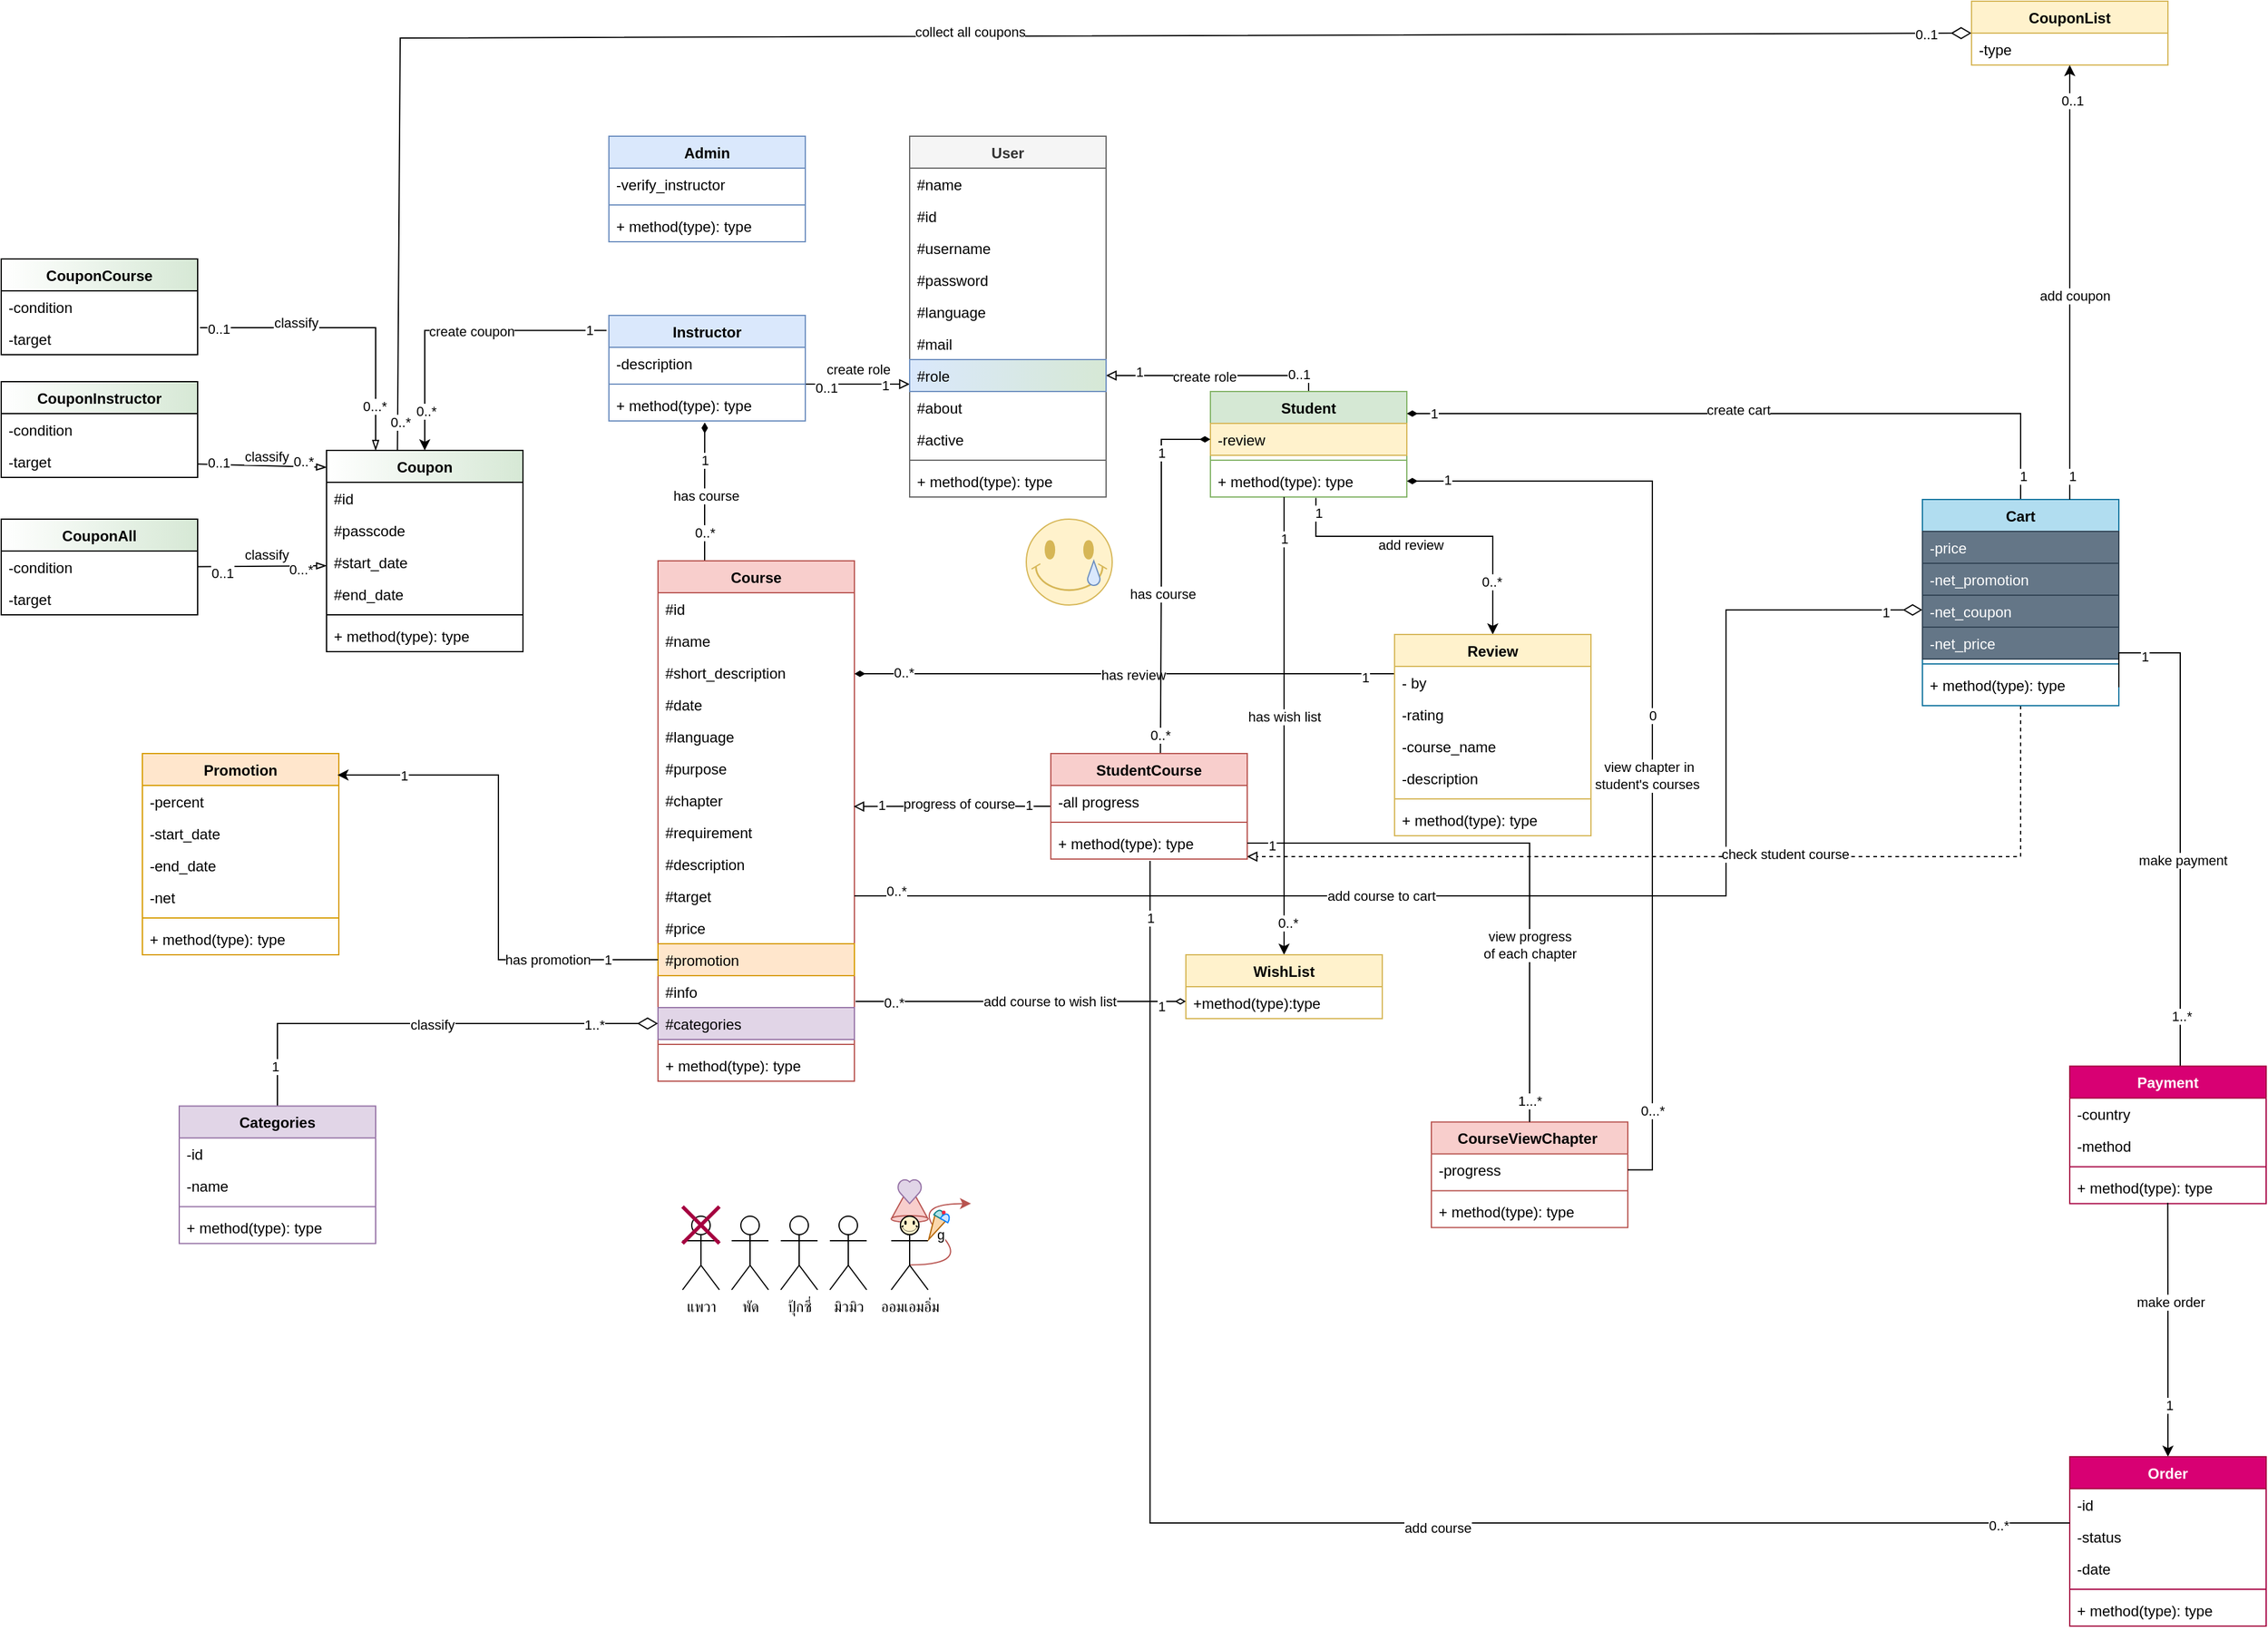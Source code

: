 <mxfile version="21.0.8" type="github">
  <diagram name="Page-1" id="RoZd-cWgufaqt0LcxTIa">
    <mxGraphModel dx="7115" dy="2145" grid="1" gridSize="10" guides="1" tooltips="1" connect="1" arrows="1" fold="1" page="1" pageScale="1" pageWidth="850" pageHeight="1100" math="0" shadow="0">
      <root>
        <mxCell id="0" />
        <mxCell id="1" parent="0" />
        <mxCell id="7AqgJQdVz_6vzEAVWCdR-1" value="g" style="curved=1;endArrow=classic;html=1;rounded=0;fillColor=#f8cecc;strokeColor=#b85450;" edge="1" parent="1">
          <mxGeometry width="50" height="50" relative="1" as="geometry">
            <mxPoint x="245" y="1259.71" as="sourcePoint" />
            <mxPoint x="295" y="1209.71" as="targetPoint" />
            <Array as="points">
              <mxPoint x="295" y="1259.71" />
              <mxPoint x="245" y="1209.71" />
            </Array>
          </mxGeometry>
        </mxCell>
        <mxCell id="7AqgJQdVz_6vzEAVWCdR-2" value="" style="verticalLabelPosition=bottom;verticalAlign=top;html=1;shape=mxgraph.basic.cone;fillColor=#f8cecc;strokeColor=#b85450;" vertex="1" parent="1">
          <mxGeometry x="230" y="1195" width="30" height="30" as="geometry" />
        </mxCell>
        <mxCell id="7AqgJQdVz_6vzEAVWCdR-3" style="edgeStyle=orthogonalEdgeStyle;rounded=0;orthogonalLoop=1;jettySize=auto;html=1;endArrow=diamondThin;endFill=1;entryX=0.488;entryY=1.05;entryDx=0;entryDy=0;entryPerimeter=0;" edge="1" parent="1" source="7AqgJQdVz_6vzEAVWCdR-7" target="7AqgJQdVz_6vzEAVWCdR-35">
          <mxGeometry relative="1" as="geometry">
            <mxPoint x="120" y="616" as="targetPoint" />
            <Array as="points">
              <mxPoint x="78" y="656" />
              <mxPoint x="78" y="656" />
            </Array>
          </mxGeometry>
        </mxCell>
        <mxCell id="7AqgJQdVz_6vzEAVWCdR-4" value="1" style="edgeLabel;html=1;align=center;verticalAlign=middle;resizable=0;points=[];" connectable="0" vertex="1" parent="7AqgJQdVz_6vzEAVWCdR-3">
          <mxGeometry x="0.462" relative="1" as="geometry">
            <mxPoint as="offset" />
          </mxGeometry>
        </mxCell>
        <mxCell id="7AqgJQdVz_6vzEAVWCdR-5" value="0..*" style="edgeLabel;html=1;align=center;verticalAlign=middle;resizable=0;points=[];" connectable="0" vertex="1" parent="7AqgJQdVz_6vzEAVWCdR-3">
          <mxGeometry x="-0.58" relative="1" as="geometry">
            <mxPoint as="offset" />
          </mxGeometry>
        </mxCell>
        <mxCell id="7AqgJQdVz_6vzEAVWCdR-6" value="has course" style="edgeLabel;html=1;align=center;verticalAlign=middle;resizable=0;points=[];" connectable="0" vertex="1" parent="7AqgJQdVz_6vzEAVWCdR-3">
          <mxGeometry x="-0.054" y="-1" relative="1" as="geometry">
            <mxPoint as="offset" />
          </mxGeometry>
        </mxCell>
        <mxCell id="7AqgJQdVz_6vzEAVWCdR-7" value="Course" style="swimlane;fontStyle=1;align=center;verticalAlign=top;childLayout=stackLayout;horizontal=1;startSize=26;horizontalStack=0;resizeParent=1;resizeParentMax=0;resizeLast=0;collapsible=1;marginBottom=0;fillColor=#f8cecc;strokeColor=#b85450;" vertex="1" parent="1">
          <mxGeometry x="40" y="686" width="160" height="424" as="geometry" />
        </mxCell>
        <mxCell id="7AqgJQdVz_6vzEAVWCdR-8" value="#id" style="text;strokeColor=none;fillColor=none;align=left;verticalAlign=top;spacingLeft=4;spacingRight=4;overflow=hidden;rotatable=0;points=[[0,0.5],[1,0.5]];portConstraint=eastwest;" vertex="1" parent="7AqgJQdVz_6vzEAVWCdR-7">
          <mxGeometry y="26" width="160" height="26" as="geometry" />
        </mxCell>
        <mxCell id="7AqgJQdVz_6vzEAVWCdR-9" value="#name&#xa;" style="text;strokeColor=none;fillColor=none;align=left;verticalAlign=top;spacingLeft=4;spacingRight=4;overflow=hidden;rotatable=0;points=[[0,0.5],[1,0.5]];portConstraint=eastwest;" vertex="1" parent="7AqgJQdVz_6vzEAVWCdR-7">
          <mxGeometry y="52" width="160" height="26" as="geometry" />
        </mxCell>
        <mxCell id="7AqgJQdVz_6vzEAVWCdR-10" value="#short_description" style="text;strokeColor=none;fillColor=none;align=left;verticalAlign=top;spacingLeft=4;spacingRight=4;overflow=hidden;rotatable=0;points=[[0,0.5],[1,0.5]];portConstraint=eastwest;" vertex="1" parent="7AqgJQdVz_6vzEAVWCdR-7">
          <mxGeometry y="78" width="160" height="26" as="geometry" />
        </mxCell>
        <mxCell id="7AqgJQdVz_6vzEAVWCdR-11" value="#date" style="text;strokeColor=none;fillColor=none;align=left;verticalAlign=top;spacingLeft=4;spacingRight=4;overflow=hidden;rotatable=0;points=[[0,0.5],[1,0.5]];portConstraint=eastwest;" vertex="1" parent="7AqgJQdVz_6vzEAVWCdR-7">
          <mxGeometry y="104" width="160" height="26" as="geometry" />
        </mxCell>
        <mxCell id="7AqgJQdVz_6vzEAVWCdR-12" value="#language" style="text;strokeColor=none;fillColor=none;align=left;verticalAlign=top;spacingLeft=4;spacingRight=4;overflow=hidden;rotatable=0;points=[[0,0.5],[1,0.5]];portConstraint=eastwest;" vertex="1" parent="7AqgJQdVz_6vzEAVWCdR-7">
          <mxGeometry y="130" width="160" height="26" as="geometry" />
        </mxCell>
        <mxCell id="7AqgJQdVz_6vzEAVWCdR-13" value="#purpose" style="text;strokeColor=none;fillColor=none;align=left;verticalAlign=top;spacingLeft=4;spacingRight=4;overflow=hidden;rotatable=0;points=[[0,0.5],[1,0.5]];portConstraint=eastwest;" vertex="1" parent="7AqgJQdVz_6vzEAVWCdR-7">
          <mxGeometry y="156" width="160" height="26" as="geometry" />
        </mxCell>
        <mxCell id="7AqgJQdVz_6vzEAVWCdR-14" value="#chapter" style="text;strokeColor=none;fillColor=none;align=left;verticalAlign=top;spacingLeft=4;spacingRight=4;overflow=hidden;rotatable=0;points=[[0,0.5],[1,0.5]];portConstraint=eastwest;" vertex="1" parent="7AqgJQdVz_6vzEAVWCdR-7">
          <mxGeometry y="182" width="160" height="26" as="geometry" />
        </mxCell>
        <mxCell id="7AqgJQdVz_6vzEAVWCdR-15" value="#requirement" style="text;strokeColor=none;fillColor=none;align=left;verticalAlign=top;spacingLeft=4;spacingRight=4;overflow=hidden;rotatable=0;points=[[0,0.5],[1,0.5]];portConstraint=eastwest;" vertex="1" parent="7AqgJQdVz_6vzEAVWCdR-7">
          <mxGeometry y="208" width="160" height="26" as="geometry" />
        </mxCell>
        <mxCell id="7AqgJQdVz_6vzEAVWCdR-16" value="#description" style="text;strokeColor=none;fillColor=none;align=left;verticalAlign=top;spacingLeft=4;spacingRight=4;overflow=hidden;rotatable=0;points=[[0,0.5],[1,0.5]];portConstraint=eastwest;" vertex="1" parent="7AqgJQdVz_6vzEAVWCdR-7">
          <mxGeometry y="234" width="160" height="26" as="geometry" />
        </mxCell>
        <mxCell id="7AqgJQdVz_6vzEAVWCdR-17" style="edgeStyle=orthogonalEdgeStyle;rounded=0;orthogonalLoop=1;jettySize=auto;html=1;startArrow=none;startFill=0;endArrow=diamondThin;endFill=0;endSize=13;" edge="1" parent="7AqgJQdVz_6vzEAVWCdR-7" source="7AqgJQdVz_6vzEAVWCdR-21">
          <mxGeometry relative="1" as="geometry">
            <mxPoint x="1030" y="40" as="targetPoint" />
            <Array as="points">
              <mxPoint x="870" y="273" />
              <mxPoint x="870" y="40" />
            </Array>
          </mxGeometry>
        </mxCell>
        <mxCell id="7AqgJQdVz_6vzEAVWCdR-18" value="1" style="edgeLabel;html=1;align=center;verticalAlign=middle;resizable=0;points=[];" connectable="0" vertex="1" parent="7AqgJQdVz_6vzEAVWCdR-17">
          <mxGeometry x="0.958" y="-2" relative="1" as="geometry">
            <mxPoint x="-7" as="offset" />
          </mxGeometry>
        </mxCell>
        <mxCell id="7AqgJQdVz_6vzEAVWCdR-19" value="0..*" style="edgeLabel;html=1;align=center;verticalAlign=middle;resizable=0;points=[];" connectable="0" vertex="1" parent="7AqgJQdVz_6vzEAVWCdR-17">
          <mxGeometry x="-0.937" y="5" relative="1" as="geometry">
            <mxPoint x="-1" y="1" as="offset" />
          </mxGeometry>
        </mxCell>
        <mxCell id="7AqgJQdVz_6vzEAVWCdR-20" value="add course to cart" style="edgeLabel;html=1;align=center;verticalAlign=middle;resizable=0;points=[];" connectable="0" vertex="1" parent="7AqgJQdVz_6vzEAVWCdR-17">
          <mxGeometry x="-0.225" relative="1" as="geometry">
            <mxPoint x="1" as="offset" />
          </mxGeometry>
        </mxCell>
        <mxCell id="7AqgJQdVz_6vzEAVWCdR-21" value="#target" style="text;strokeColor=none;fillColor=none;align=left;verticalAlign=top;spacingLeft=4;spacingRight=4;overflow=hidden;rotatable=0;points=[[0,0.5],[1,0.5]];portConstraint=eastwest;" vertex="1" parent="7AqgJQdVz_6vzEAVWCdR-7">
          <mxGeometry y="260" width="160" height="26" as="geometry" />
        </mxCell>
        <mxCell id="7AqgJQdVz_6vzEAVWCdR-22" value="#price" style="text;strokeColor=none;fillColor=none;align=left;verticalAlign=top;spacingLeft=4;spacingRight=4;overflow=hidden;rotatable=0;points=[[0,0.5],[1,0.5]];portConstraint=eastwest;" vertex="1" parent="7AqgJQdVz_6vzEAVWCdR-7">
          <mxGeometry y="286" width="160" height="26" as="geometry" />
        </mxCell>
        <mxCell id="7AqgJQdVz_6vzEAVWCdR-23" value="#promotion" style="text;strokeColor=#d79b00;fillColor=#ffe6cc;align=left;verticalAlign=top;spacingLeft=4;spacingRight=4;overflow=hidden;rotatable=0;points=[[0,0.5],[1,0.5]];portConstraint=eastwest;" vertex="1" parent="7AqgJQdVz_6vzEAVWCdR-7">
          <mxGeometry y="312" width="160" height="26" as="geometry" />
        </mxCell>
        <mxCell id="7AqgJQdVz_6vzEAVWCdR-24" value="#info" style="text;strokeColor=none;fillColor=none;align=left;verticalAlign=top;spacingLeft=4;spacingRight=4;overflow=hidden;rotatable=0;points=[[0,0.5],[1,0.5]];portConstraint=eastwest;" vertex="1" parent="7AqgJQdVz_6vzEAVWCdR-7">
          <mxGeometry y="338" width="160" height="26" as="geometry" />
        </mxCell>
        <mxCell id="7AqgJQdVz_6vzEAVWCdR-25" value="#categories" style="text;strokeColor=#9673a6;fillColor=#e1d5e7;align=left;verticalAlign=top;spacingLeft=4;spacingRight=4;overflow=hidden;rotatable=0;points=[[0,0.5],[1,0.5]];portConstraint=eastwest;" vertex="1" parent="7AqgJQdVz_6vzEAVWCdR-7">
          <mxGeometry y="364" width="160" height="26" as="geometry" />
        </mxCell>
        <mxCell id="7AqgJQdVz_6vzEAVWCdR-26" value="" style="line;strokeWidth=1;fillColor=none;align=left;verticalAlign=middle;spacingTop=-1;spacingLeft=3;spacingRight=3;rotatable=0;labelPosition=right;points=[];portConstraint=eastwest;strokeColor=inherit;" vertex="1" parent="7AqgJQdVz_6vzEAVWCdR-7">
          <mxGeometry y="390" width="160" height="8" as="geometry" />
        </mxCell>
        <mxCell id="7AqgJQdVz_6vzEAVWCdR-27" value="+ method(type): type" style="text;strokeColor=none;fillColor=none;align=left;verticalAlign=top;spacingLeft=4;spacingRight=4;overflow=hidden;rotatable=0;points=[[0,0.5],[1,0.5]];portConstraint=eastwest;" vertex="1" parent="7AqgJQdVz_6vzEAVWCdR-7">
          <mxGeometry y="398" width="160" height="26" as="geometry" />
        </mxCell>
        <mxCell id="7AqgJQdVz_6vzEAVWCdR-28" style="edgeStyle=orthogonalEdgeStyle;rounded=0;orthogonalLoop=1;jettySize=auto;html=1;endArrow=block;endFill=0;startArrow=none;startFill=0;" edge="1" parent="1" source="7AqgJQdVz_6vzEAVWCdR-32" target="7AqgJQdVz_6vzEAVWCdR-51">
          <mxGeometry relative="1" as="geometry">
            <Array as="points">
              <mxPoint x="230" y="542" />
              <mxPoint x="230" y="542" />
            </Array>
          </mxGeometry>
        </mxCell>
        <mxCell id="7AqgJQdVz_6vzEAVWCdR-29" value="1" style="edgeLabel;html=1;align=center;verticalAlign=middle;resizable=0;points=[];" connectable="0" vertex="1" parent="7AqgJQdVz_6vzEAVWCdR-28">
          <mxGeometry x="0.547" y="-1" relative="1" as="geometry">
            <mxPoint x="-1" as="offset" />
          </mxGeometry>
        </mxCell>
        <mxCell id="7AqgJQdVz_6vzEAVWCdR-30" value="0..1" style="edgeLabel;html=1;align=center;verticalAlign=middle;resizable=0;points=[];" connectable="0" vertex="1" parent="7AqgJQdVz_6vzEAVWCdR-28">
          <mxGeometry x="-0.571" y="-2" relative="1" as="geometry">
            <mxPoint x="-1" y="1" as="offset" />
          </mxGeometry>
        </mxCell>
        <mxCell id="7AqgJQdVz_6vzEAVWCdR-31" value="create role" style="edgeLabel;html=1;align=center;verticalAlign=middle;resizable=0;points=[];" connectable="0" vertex="1" parent="7AqgJQdVz_6vzEAVWCdR-28">
          <mxGeometry x="0.003" y="4" relative="1" as="geometry">
            <mxPoint y="-8" as="offset" />
          </mxGeometry>
        </mxCell>
        <mxCell id="7AqgJQdVz_6vzEAVWCdR-32" value="Instructor" style="swimlane;fontStyle=1;align=center;verticalAlign=top;childLayout=stackLayout;horizontal=1;startSize=26;horizontalStack=0;resizeParent=1;resizeParentMax=0;resizeLast=0;collapsible=1;marginBottom=0;fillColor=#dae8fc;strokeColor=#6c8ebf;" vertex="1" parent="1">
          <mxGeometry y="486" width="160" height="86" as="geometry" />
        </mxCell>
        <mxCell id="7AqgJQdVz_6vzEAVWCdR-33" value="-description" style="text;strokeColor=none;fillColor=none;align=left;verticalAlign=top;spacingLeft=4;spacingRight=4;overflow=hidden;rotatable=0;points=[[0,0.5],[1,0.5]];portConstraint=eastwest;" vertex="1" parent="7AqgJQdVz_6vzEAVWCdR-32">
          <mxGeometry y="26" width="160" height="26" as="geometry" />
        </mxCell>
        <mxCell id="7AqgJQdVz_6vzEAVWCdR-34" value="" style="line;strokeWidth=1;fillColor=none;align=left;verticalAlign=middle;spacingTop=-1;spacingLeft=3;spacingRight=3;rotatable=0;labelPosition=right;points=[];portConstraint=eastwest;strokeColor=inherit;" vertex="1" parent="7AqgJQdVz_6vzEAVWCdR-32">
          <mxGeometry y="52" width="160" height="8" as="geometry" />
        </mxCell>
        <mxCell id="7AqgJQdVz_6vzEAVWCdR-35" value="+ method(type): type" style="text;strokeColor=none;fillColor=none;align=left;verticalAlign=top;spacingLeft=4;spacingRight=4;overflow=hidden;rotatable=0;points=[[0,0.5],[1,0.5]];portConstraint=eastwest;" vertex="1" parent="7AqgJQdVz_6vzEAVWCdR-32">
          <mxGeometry y="60" width="160" height="26" as="geometry" />
        </mxCell>
        <mxCell id="7AqgJQdVz_6vzEAVWCdR-36" style="edgeStyle=orthogonalEdgeStyle;rounded=0;orthogonalLoop=1;jettySize=auto;html=1;endArrow=block;endFill=0;startArrow=none;startFill=0;entryX=1;entryY=0.5;entryDx=0;entryDy=0;" edge="1" parent="1" source="7AqgJQdVz_6vzEAVWCdR-40" target="7AqgJQdVz_6vzEAVWCdR-51">
          <mxGeometry relative="1" as="geometry">
            <Array as="points">
              <mxPoint x="570" y="535" />
            </Array>
          </mxGeometry>
        </mxCell>
        <mxCell id="7AqgJQdVz_6vzEAVWCdR-37" value="1" style="edgeLabel;html=1;align=center;verticalAlign=middle;resizable=0;points=[];" connectable="0" vertex="1" parent="7AqgJQdVz_6vzEAVWCdR-36">
          <mxGeometry x="0.697" y="-3" relative="1" as="geometry">
            <mxPoint as="offset" />
          </mxGeometry>
        </mxCell>
        <mxCell id="7AqgJQdVz_6vzEAVWCdR-38" value="0..1" style="edgeLabel;html=1;align=center;verticalAlign=middle;resizable=0;points=[];" connectable="0" vertex="1" parent="7AqgJQdVz_6vzEAVWCdR-36">
          <mxGeometry x="-0.764" relative="1" as="geometry">
            <mxPoint y="-1" as="offset" />
          </mxGeometry>
        </mxCell>
        <mxCell id="7AqgJQdVz_6vzEAVWCdR-39" value="create role" style="edgeLabel;html=1;align=center;verticalAlign=middle;resizable=0;points=[];" connectable="0" vertex="1" parent="7AqgJQdVz_6vzEAVWCdR-36">
          <mxGeometry x="0.1" y="1" relative="1" as="geometry">
            <mxPoint as="offset" />
          </mxGeometry>
        </mxCell>
        <mxCell id="7AqgJQdVz_6vzEAVWCdR-40" value="Student" style="swimlane;fontStyle=1;align=center;verticalAlign=top;childLayout=stackLayout;horizontal=1;startSize=26;horizontalStack=0;resizeParent=1;resizeParentMax=0;resizeLast=0;collapsible=1;marginBottom=0;fillColor=#d5e8d4;strokeColor=#82b366;" vertex="1" parent="1">
          <mxGeometry x="490" y="548" width="160" height="86" as="geometry" />
        </mxCell>
        <mxCell id="7AqgJQdVz_6vzEAVWCdR-41" value="-review" style="text;strokeColor=#d6b656;fillColor=#fff2cc;align=left;verticalAlign=top;spacingLeft=4;spacingRight=4;overflow=hidden;rotatable=0;points=[[0,0.5],[1,0.5]];portConstraint=eastwest;" vertex="1" parent="7AqgJQdVz_6vzEAVWCdR-40">
          <mxGeometry y="26" width="160" height="26" as="geometry" />
        </mxCell>
        <mxCell id="7AqgJQdVz_6vzEAVWCdR-42" value="" style="line;strokeWidth=1;fillColor=none;align=left;verticalAlign=middle;spacingTop=-1;spacingLeft=3;spacingRight=3;rotatable=0;labelPosition=right;points=[];portConstraint=eastwest;strokeColor=inherit;" vertex="1" parent="7AqgJQdVz_6vzEAVWCdR-40">
          <mxGeometry y="52" width="160" height="8" as="geometry" />
        </mxCell>
        <mxCell id="7AqgJQdVz_6vzEAVWCdR-43" value="+ method(type): type" style="text;strokeColor=none;fillColor=none;align=left;verticalAlign=top;spacingLeft=4;spacingRight=4;overflow=hidden;rotatable=0;points=[[0,0.5],[1,0.5]];portConstraint=eastwest;" vertex="1" parent="7AqgJQdVz_6vzEAVWCdR-40">
          <mxGeometry y="60" width="160" height="26" as="geometry" />
        </mxCell>
        <mxCell id="7AqgJQdVz_6vzEAVWCdR-44" value="User" style="swimlane;fontStyle=1;align=center;verticalAlign=top;childLayout=stackLayout;horizontal=1;startSize=26;horizontalStack=0;resizeParent=1;resizeParentMax=0;resizeLast=0;collapsible=1;marginBottom=0;fillColor=#f5f5f5;fontColor=#333333;strokeColor=#666666;" vertex="1" parent="1">
          <mxGeometry x="245" y="340" width="160" height="294" as="geometry">
            <mxRectangle x="640" y="80" width="90" height="30" as="alternateBounds" />
          </mxGeometry>
        </mxCell>
        <mxCell id="7AqgJQdVz_6vzEAVWCdR-45" value="#name" style="text;strokeColor=none;fillColor=none;align=left;verticalAlign=top;spacingLeft=4;spacingRight=4;overflow=hidden;rotatable=0;points=[[0,0.5],[1,0.5]];portConstraint=eastwest;" vertex="1" parent="7AqgJQdVz_6vzEAVWCdR-44">
          <mxGeometry y="26" width="160" height="26" as="geometry" />
        </mxCell>
        <mxCell id="7AqgJQdVz_6vzEAVWCdR-46" value="#id" style="text;strokeColor=none;fillColor=none;align=left;verticalAlign=top;spacingLeft=4;spacingRight=4;overflow=hidden;rotatable=0;points=[[0,0.5],[1,0.5]];portConstraint=eastwest;" vertex="1" parent="7AqgJQdVz_6vzEAVWCdR-44">
          <mxGeometry y="52" width="160" height="26" as="geometry" />
        </mxCell>
        <mxCell id="7AqgJQdVz_6vzEAVWCdR-47" value="#username" style="text;strokeColor=none;fillColor=none;align=left;verticalAlign=top;spacingLeft=4;spacingRight=4;overflow=hidden;rotatable=0;points=[[0,0.5],[1,0.5]];portConstraint=eastwest;" vertex="1" parent="7AqgJQdVz_6vzEAVWCdR-44">
          <mxGeometry y="78" width="160" height="26" as="geometry" />
        </mxCell>
        <mxCell id="7AqgJQdVz_6vzEAVWCdR-48" value="#password" style="text;strokeColor=none;fillColor=none;align=left;verticalAlign=top;spacingLeft=4;spacingRight=4;overflow=hidden;rotatable=0;points=[[0,0.5],[1,0.5]];portConstraint=eastwest;" vertex="1" parent="7AqgJQdVz_6vzEAVWCdR-44">
          <mxGeometry y="104" width="160" height="26" as="geometry" />
        </mxCell>
        <mxCell id="7AqgJQdVz_6vzEAVWCdR-49" value="#language" style="text;strokeColor=none;fillColor=none;align=left;verticalAlign=top;spacingLeft=4;spacingRight=4;overflow=hidden;rotatable=0;points=[[0,0.5],[1,0.5]];portConstraint=eastwest;" vertex="1" parent="7AqgJQdVz_6vzEAVWCdR-44">
          <mxGeometry y="130" width="160" height="26" as="geometry" />
        </mxCell>
        <mxCell id="7AqgJQdVz_6vzEAVWCdR-50" value="#mail" style="text;strokeColor=none;fillColor=none;align=left;verticalAlign=top;spacingLeft=4;spacingRight=4;overflow=hidden;rotatable=0;points=[[0,0.5],[1,0.5]];portConstraint=eastwest;" vertex="1" parent="7AqgJQdVz_6vzEAVWCdR-44">
          <mxGeometry y="156" width="160" height="26" as="geometry" />
        </mxCell>
        <mxCell id="7AqgJQdVz_6vzEAVWCdR-51" value="#role" style="text;strokeColor=#6c8ebf;fillColor=#dae8fc;align=left;verticalAlign=top;spacingLeft=4;spacingRight=4;overflow=hidden;rotatable=0;points=[[0,0.5],[1,0.5]];portConstraint=eastwest;gradientColor=#d6e8d5;gradientDirection=east;" vertex="1" parent="7AqgJQdVz_6vzEAVWCdR-44">
          <mxGeometry y="182" width="160" height="26" as="geometry" />
        </mxCell>
        <mxCell id="7AqgJQdVz_6vzEAVWCdR-52" value="#about" style="text;strokeColor=none;fillColor=none;align=left;verticalAlign=top;spacingLeft=4;spacingRight=4;overflow=hidden;rotatable=0;points=[[0,0.5],[1,0.5]];portConstraint=eastwest;" vertex="1" parent="7AqgJQdVz_6vzEAVWCdR-44">
          <mxGeometry y="208" width="160" height="26" as="geometry" />
        </mxCell>
        <mxCell id="7AqgJQdVz_6vzEAVWCdR-53" value="#active" style="text;strokeColor=none;fillColor=none;align=left;verticalAlign=top;spacingLeft=4;spacingRight=4;overflow=hidden;rotatable=0;points=[[0,0.5],[1,0.5]];portConstraint=eastwest;" vertex="1" parent="7AqgJQdVz_6vzEAVWCdR-44">
          <mxGeometry y="234" width="160" height="26" as="geometry" />
        </mxCell>
        <mxCell id="7AqgJQdVz_6vzEAVWCdR-54" value="" style="line;strokeWidth=1;fillColor=none;align=left;verticalAlign=middle;spacingTop=-1;spacingLeft=3;spacingRight=3;rotatable=0;labelPosition=right;points=[];portConstraint=eastwest;strokeColor=inherit;" vertex="1" parent="7AqgJQdVz_6vzEAVWCdR-44">
          <mxGeometry y="260" width="160" height="8" as="geometry" />
        </mxCell>
        <mxCell id="7AqgJQdVz_6vzEAVWCdR-55" value="+ method(type): type" style="text;strokeColor=none;fillColor=none;align=left;verticalAlign=top;spacingLeft=4;spacingRight=4;overflow=hidden;rotatable=0;points=[[0,0.5],[1,0.5]];portConstraint=eastwest;" vertex="1" parent="7AqgJQdVz_6vzEAVWCdR-44">
          <mxGeometry y="268" width="160" height="26" as="geometry" />
        </mxCell>
        <mxCell id="7AqgJQdVz_6vzEAVWCdR-56" style="edgeStyle=orthogonalEdgeStyle;rounded=0;orthogonalLoop=1;jettySize=auto;html=1;entryX=0.537;entryY=1.027;entryDx=0;entryDy=0;startArrow=classic;startFill=1;endArrow=none;endFill=0;entryPerimeter=0;" edge="1" parent="1" source="7AqgJQdVz_6vzEAVWCdR-64" target="7AqgJQdVz_6vzEAVWCdR-43">
          <mxGeometry relative="1" as="geometry">
            <Array as="points">
              <mxPoint x="720" y="666" />
              <mxPoint x="576" y="666" />
            </Array>
          </mxGeometry>
        </mxCell>
        <mxCell id="7AqgJQdVz_6vzEAVWCdR-57" value="add review" style="edgeLabel;html=1;align=center;verticalAlign=middle;resizable=0;points=[];" connectable="0" vertex="1" parent="7AqgJQdVz_6vzEAVWCdR-56">
          <mxGeometry x="0.156" relative="1" as="geometry">
            <mxPoint y="7" as="offset" />
          </mxGeometry>
        </mxCell>
        <mxCell id="7AqgJQdVz_6vzEAVWCdR-58" value="0..*" style="edgeLabel;html=1;align=center;verticalAlign=middle;resizable=0;points=[];" connectable="0" vertex="1" parent="7AqgJQdVz_6vzEAVWCdR-56">
          <mxGeometry x="-0.664" y="1" relative="1" as="geometry">
            <mxPoint as="offset" />
          </mxGeometry>
        </mxCell>
        <mxCell id="7AqgJQdVz_6vzEAVWCdR-59" value="1" style="edgeLabel;html=1;align=center;verticalAlign=middle;resizable=0;points=[];" connectable="0" vertex="1" parent="7AqgJQdVz_6vzEAVWCdR-56">
          <mxGeometry x="0.913" y="-2" relative="1" as="geometry">
            <mxPoint y="1" as="offset" />
          </mxGeometry>
        </mxCell>
        <mxCell id="7AqgJQdVz_6vzEAVWCdR-60" style="edgeStyle=orthogonalEdgeStyle;rounded=0;orthogonalLoop=1;jettySize=auto;html=1;startArrow=none;startFill=0;endArrow=diamondThin;endFill=1;" edge="1" parent="1" source="7AqgJQdVz_6vzEAVWCdR-64" target="7AqgJQdVz_6vzEAVWCdR-7">
          <mxGeometry relative="1" as="geometry">
            <Array as="points">
              <mxPoint x="280" y="778" />
              <mxPoint x="280" y="778" />
            </Array>
          </mxGeometry>
        </mxCell>
        <mxCell id="7AqgJQdVz_6vzEAVWCdR-61" value="0..*" style="edgeLabel;html=1;align=center;verticalAlign=middle;resizable=0;points=[];" connectable="0" vertex="1" parent="7AqgJQdVz_6vzEAVWCdR-60">
          <mxGeometry x="-0.771" y="2" relative="1" as="geometry">
            <mxPoint x="-350" y="-3" as="offset" />
          </mxGeometry>
        </mxCell>
        <mxCell id="7AqgJQdVz_6vzEAVWCdR-62" value="has review" style="edgeLabel;html=1;align=center;verticalAlign=middle;resizable=0;points=[];" connectable="0" vertex="1" parent="7AqgJQdVz_6vzEAVWCdR-60">
          <mxGeometry x="-0.031" y="1" relative="1" as="geometry">
            <mxPoint as="offset" />
          </mxGeometry>
        </mxCell>
        <mxCell id="7AqgJQdVz_6vzEAVWCdR-63" value="1" style="edgeLabel;html=1;align=center;verticalAlign=middle;resizable=0;points=[];" connectable="0" vertex="1" parent="7AqgJQdVz_6vzEAVWCdR-60">
          <mxGeometry x="-0.892" y="3" relative="1" as="geometry">
            <mxPoint as="offset" />
          </mxGeometry>
        </mxCell>
        <mxCell id="7AqgJQdVz_6vzEAVWCdR-64" value="Review" style="swimlane;fontStyle=1;align=center;verticalAlign=top;childLayout=stackLayout;horizontal=1;startSize=26;horizontalStack=0;resizeParent=1;resizeParentMax=0;resizeLast=0;collapsible=1;marginBottom=0;fillColor=#fff2cc;strokeColor=#d6b656;" vertex="1" parent="1">
          <mxGeometry x="640" y="746" width="160" height="164" as="geometry" />
        </mxCell>
        <mxCell id="7AqgJQdVz_6vzEAVWCdR-65" value="- by" style="text;strokeColor=none;fillColor=none;align=left;verticalAlign=top;spacingLeft=4;spacingRight=4;overflow=hidden;rotatable=0;points=[[0,0.5],[1,0.5]];portConstraint=eastwest;" vertex="1" parent="7AqgJQdVz_6vzEAVWCdR-64">
          <mxGeometry y="26" width="160" height="26" as="geometry" />
        </mxCell>
        <mxCell id="7AqgJQdVz_6vzEAVWCdR-66" value="-rating" style="text;strokeColor=none;fillColor=none;align=left;verticalAlign=top;spacingLeft=4;spacingRight=4;overflow=hidden;rotatable=0;points=[[0,0.5],[1,0.5]];portConstraint=eastwest;" vertex="1" parent="7AqgJQdVz_6vzEAVWCdR-64">
          <mxGeometry y="52" width="160" height="26" as="geometry" />
        </mxCell>
        <mxCell id="7AqgJQdVz_6vzEAVWCdR-67" value="-course_name" style="text;strokeColor=none;fillColor=none;align=left;verticalAlign=top;spacingLeft=4;spacingRight=4;overflow=hidden;rotatable=0;points=[[0,0.5],[1,0.5]];portConstraint=eastwest;" vertex="1" parent="7AqgJQdVz_6vzEAVWCdR-64">
          <mxGeometry y="78" width="160" height="26" as="geometry" />
        </mxCell>
        <mxCell id="7AqgJQdVz_6vzEAVWCdR-68" value="-description" style="text;strokeColor=none;fillColor=none;align=left;verticalAlign=top;spacingLeft=4;spacingRight=4;overflow=hidden;rotatable=0;points=[[0,0.5],[1,0.5]];portConstraint=eastwest;" vertex="1" parent="7AqgJQdVz_6vzEAVWCdR-64">
          <mxGeometry y="104" width="160" height="26" as="geometry" />
        </mxCell>
        <mxCell id="7AqgJQdVz_6vzEAVWCdR-69" value="" style="line;strokeWidth=1;fillColor=none;align=left;verticalAlign=middle;spacingTop=-1;spacingLeft=3;spacingRight=3;rotatable=0;labelPosition=right;points=[];portConstraint=eastwest;strokeColor=inherit;" vertex="1" parent="7AqgJQdVz_6vzEAVWCdR-64">
          <mxGeometry y="130" width="160" height="8" as="geometry" />
        </mxCell>
        <mxCell id="7AqgJQdVz_6vzEAVWCdR-70" value="+ method(type): type" style="text;strokeColor=none;fillColor=none;align=left;verticalAlign=top;spacingLeft=4;spacingRight=4;overflow=hidden;rotatable=0;points=[[0,0.5],[1,0.5]];portConstraint=eastwest;" vertex="1" parent="7AqgJQdVz_6vzEAVWCdR-64">
          <mxGeometry y="138" width="160" height="26" as="geometry" />
        </mxCell>
        <mxCell id="7AqgJQdVz_6vzEAVWCdR-71" style="edgeStyle=orthogonalEdgeStyle;rounded=0;orthogonalLoop=1;jettySize=auto;html=1;startArrow=none;startFill=0;endArrow=diamondThin;endFill=0;exitX=0.5;exitY=0;exitDx=0;exitDy=0;endSize=14;startSize=14;entryX=0;entryY=0.5;entryDx=0;entryDy=0;" edge="1" parent="1" source="7AqgJQdVz_6vzEAVWCdR-75" target="7AqgJQdVz_6vzEAVWCdR-25">
          <mxGeometry relative="1" as="geometry">
            <Array as="points">
              <mxPoint x="-270" y="1063" />
            </Array>
            <mxPoint y="1090" as="targetPoint" />
          </mxGeometry>
        </mxCell>
        <mxCell id="7AqgJQdVz_6vzEAVWCdR-72" value="1..*" style="edgeLabel;html=1;align=center;verticalAlign=middle;resizable=0;points=[];" connectable="0" vertex="1" parent="7AqgJQdVz_6vzEAVWCdR-71">
          <mxGeometry x="0.721" y="-1" relative="1" as="geometry">
            <mxPoint as="offset" />
          </mxGeometry>
        </mxCell>
        <mxCell id="7AqgJQdVz_6vzEAVWCdR-73" value="1" style="edgeLabel;html=1;align=center;verticalAlign=middle;resizable=0;points=[];" connectable="0" vertex="1" parent="7AqgJQdVz_6vzEAVWCdR-71">
          <mxGeometry x="-0.824" y="2" relative="1" as="geometry">
            <mxPoint y="1" as="offset" />
          </mxGeometry>
        </mxCell>
        <mxCell id="7AqgJQdVz_6vzEAVWCdR-74" value="classify" style="edgeLabel;html=1;align=center;verticalAlign=middle;resizable=0;points=[];" connectable="0" vertex="1" parent="7AqgJQdVz_6vzEAVWCdR-71">
          <mxGeometry x="0.021" y="-1" relative="1" as="geometry">
            <mxPoint as="offset" />
          </mxGeometry>
        </mxCell>
        <mxCell id="7AqgJQdVz_6vzEAVWCdR-75" value="Categories" style="swimlane;fontStyle=1;align=center;verticalAlign=top;childLayout=stackLayout;horizontal=1;startSize=26;horizontalStack=0;resizeParent=1;resizeParentMax=0;resizeLast=0;collapsible=1;marginBottom=0;fillColor=#e1d5e7;strokeColor=#9673a6;" vertex="1" parent="1">
          <mxGeometry x="-350" y="1130.21" width="160" height="112" as="geometry" />
        </mxCell>
        <mxCell id="7AqgJQdVz_6vzEAVWCdR-76" value="-id" style="text;strokeColor=none;fillColor=none;align=left;verticalAlign=top;spacingLeft=4;spacingRight=4;overflow=hidden;rotatable=0;points=[[0,0.5],[1,0.5]];portConstraint=eastwest;" vertex="1" parent="7AqgJQdVz_6vzEAVWCdR-75">
          <mxGeometry y="26" width="160" height="26" as="geometry" />
        </mxCell>
        <mxCell id="7AqgJQdVz_6vzEAVWCdR-77" value="-name" style="text;strokeColor=none;fillColor=none;align=left;verticalAlign=top;spacingLeft=4;spacingRight=4;overflow=hidden;rotatable=0;points=[[0,0.5],[1,0.5]];portConstraint=eastwest;" vertex="1" parent="7AqgJQdVz_6vzEAVWCdR-75">
          <mxGeometry y="52" width="160" height="26" as="geometry" />
        </mxCell>
        <mxCell id="7AqgJQdVz_6vzEAVWCdR-78" value="" style="line;strokeWidth=1;fillColor=none;align=left;verticalAlign=middle;spacingTop=-1;spacingLeft=3;spacingRight=3;rotatable=0;labelPosition=right;points=[];portConstraint=eastwest;strokeColor=inherit;" vertex="1" parent="7AqgJQdVz_6vzEAVWCdR-75">
          <mxGeometry y="78" width="160" height="8" as="geometry" />
        </mxCell>
        <mxCell id="7AqgJQdVz_6vzEAVWCdR-79" value="+ method(type): type" style="text;strokeColor=none;fillColor=none;align=left;verticalAlign=top;spacingLeft=4;spacingRight=4;overflow=hidden;rotatable=0;points=[[0,0.5],[1,0.5]];portConstraint=eastwest;" vertex="1" parent="7AqgJQdVz_6vzEAVWCdR-75">
          <mxGeometry y="86" width="160" height="26" as="geometry" />
        </mxCell>
        <mxCell id="7AqgJQdVz_6vzEAVWCdR-80" style="edgeStyle=orthogonalEdgeStyle;rounded=0;orthogonalLoop=1;jettySize=auto;html=1;startArrow=none;startFill=0;endArrow=diamondThin;endFill=1;" edge="1" parent="1" source="7AqgJQdVz_6vzEAVWCdR-86">
          <mxGeometry relative="1" as="geometry">
            <Array as="points">
              <mxPoint x="1150" y="566" />
            </Array>
            <mxPoint x="650" y="566" as="targetPoint" />
          </mxGeometry>
        </mxCell>
        <mxCell id="7AqgJQdVz_6vzEAVWCdR-81" value="1" style="edgeLabel;html=1;align=center;verticalAlign=middle;resizable=0;points=[];" connectable="0" vertex="1" parent="7AqgJQdVz_6vzEAVWCdR-80">
          <mxGeometry x="-0.931" y="-2" relative="1" as="geometry">
            <mxPoint as="offset" />
          </mxGeometry>
        </mxCell>
        <mxCell id="7AqgJQdVz_6vzEAVWCdR-82" value="1" style="edgeLabel;html=1;align=center;verticalAlign=middle;resizable=0;points=[];" connectable="0" vertex="1" parent="7AqgJQdVz_6vzEAVWCdR-80">
          <mxGeometry x="0.923" relative="1" as="geometry">
            <mxPoint as="offset" />
          </mxGeometry>
        </mxCell>
        <mxCell id="7AqgJQdVz_6vzEAVWCdR-83" value="create cart" style="edgeLabel;html=1;align=center;verticalAlign=middle;resizable=0;points=[];" connectable="0" vertex="1" parent="7AqgJQdVz_6vzEAVWCdR-80">
          <mxGeometry x="0.054" y="-3" relative="1" as="geometry">
            <mxPoint as="offset" />
          </mxGeometry>
        </mxCell>
        <mxCell id="7AqgJQdVz_6vzEAVWCdR-84" style="edgeStyle=orthogonalEdgeStyle;rounded=0;orthogonalLoop=1;jettySize=auto;html=1;entryX=0.998;entryY=0.923;entryDx=0;entryDy=0;entryPerimeter=0;dashed=1;endArrow=block;endFill=0;" edge="1" parent="1" source="7AqgJQdVz_6vzEAVWCdR-86" target="7AqgJQdVz_6vzEAVWCdR-144">
          <mxGeometry relative="1" as="geometry" />
        </mxCell>
        <mxCell id="7AqgJQdVz_6vzEAVWCdR-85" value="check student course" style="edgeLabel;html=1;align=center;verticalAlign=middle;resizable=0;points=[];" connectable="0" vertex="1" parent="7AqgJQdVz_6vzEAVWCdR-84">
          <mxGeometry x="-0.164" y="-3" relative="1" as="geometry">
            <mxPoint y="1" as="offset" />
          </mxGeometry>
        </mxCell>
        <mxCell id="7AqgJQdVz_6vzEAVWCdR-86" value="Cart" style="swimlane;fontStyle=1;align=center;verticalAlign=top;childLayout=stackLayout;horizontal=1;startSize=26;horizontalStack=0;resizeParent=1;resizeParentMax=0;resizeLast=0;collapsible=1;marginBottom=0;fillColor=#b1ddf0;strokeColor=#10739e;" vertex="1" parent="1">
          <mxGeometry x="1070" y="636" width="160" height="168" as="geometry" />
        </mxCell>
        <mxCell id="7AqgJQdVz_6vzEAVWCdR-87" value="-price&#xa;" style="text;strokeColor=#314354;fillColor=#647687;align=left;verticalAlign=top;spacingLeft=4;spacingRight=4;overflow=hidden;rotatable=0;points=[[0,0.5],[1,0.5]];portConstraint=eastwest;fontColor=#ffffff;" vertex="1" parent="7AqgJQdVz_6vzEAVWCdR-86">
          <mxGeometry y="26" width="160" height="26" as="geometry" />
        </mxCell>
        <mxCell id="7AqgJQdVz_6vzEAVWCdR-88" value="-net_promotion" style="text;strokeColor=#314354;fillColor=#647687;align=left;verticalAlign=top;spacingLeft=4;spacingRight=4;overflow=hidden;rotatable=0;points=[[0,0.5],[1,0.5]];portConstraint=eastwest;fontColor=#ffffff;" vertex="1" parent="7AqgJQdVz_6vzEAVWCdR-86">
          <mxGeometry y="52" width="160" height="26" as="geometry" />
        </mxCell>
        <mxCell id="7AqgJQdVz_6vzEAVWCdR-89" value="-net_coupon" style="text;strokeColor=#314354;fillColor=#647687;align=left;verticalAlign=top;spacingLeft=4;spacingRight=4;overflow=hidden;rotatable=0;points=[[0,0.5],[1,0.5]];portConstraint=eastwest;fontColor=#ffffff;" vertex="1" parent="7AqgJQdVz_6vzEAVWCdR-86">
          <mxGeometry y="78" width="160" height="26" as="geometry" />
        </mxCell>
        <mxCell id="7AqgJQdVz_6vzEAVWCdR-90" value="-net_price&#xa;" style="text;strokeColor=#314354;fillColor=#647687;align=left;verticalAlign=top;spacingLeft=4;spacingRight=4;overflow=hidden;rotatable=0;points=[[0,0.5],[1,0.5]];portConstraint=eastwest;fontColor=#ffffff;" vertex="1" parent="7AqgJQdVz_6vzEAVWCdR-86">
          <mxGeometry y="104" width="160" height="26" as="geometry" />
        </mxCell>
        <mxCell id="7AqgJQdVz_6vzEAVWCdR-91" value="" style="line;strokeWidth=1;fillColor=none;align=left;verticalAlign=middle;spacingTop=-1;spacingLeft=3;spacingRight=3;rotatable=0;labelPosition=right;points=[];portConstraint=eastwest;strokeColor=inherit;" vertex="1" parent="7AqgJQdVz_6vzEAVWCdR-86">
          <mxGeometry y="130" width="160" height="8" as="geometry" />
        </mxCell>
        <mxCell id="7AqgJQdVz_6vzEAVWCdR-92" value="+ method(type): type" style="text;strokeColor=none;fillColor=none;align=left;verticalAlign=top;spacingLeft=4;spacingRight=4;overflow=hidden;rotatable=0;points=[[0,0.5],[1,0.5]];portConstraint=eastwest;" vertex="1" parent="7AqgJQdVz_6vzEAVWCdR-86">
          <mxGeometry y="138" width="160" height="30" as="geometry" />
        </mxCell>
        <mxCell id="7AqgJQdVz_6vzEAVWCdR-93" style="edgeStyle=orthogonalEdgeStyle;rounded=0;orthogonalLoop=1;jettySize=auto;html=1;startArrow=none;startFill=0;endArrow=none;endFill=0;entryX=1;entryY=0.5;entryDx=0;entryDy=0;" edge="1" parent="1" source="7AqgJQdVz_6vzEAVWCdR-97" target="7AqgJQdVz_6vzEAVWCdR-92">
          <mxGeometry relative="1" as="geometry">
            <mxPoint x="1171" y="867.71" as="targetPoint" />
            <Array as="points">
              <mxPoint x="1280" y="761" />
              <mxPoint x="1230" y="761" />
            </Array>
          </mxGeometry>
        </mxCell>
        <mxCell id="7AqgJQdVz_6vzEAVWCdR-94" value="1..*" style="edgeLabel;html=1;align=center;verticalAlign=middle;resizable=0;points=[];" connectable="0" vertex="1" parent="7AqgJQdVz_6vzEAVWCdR-93">
          <mxGeometry x="-0.802" y="-1" relative="1" as="geometry">
            <mxPoint as="offset" />
          </mxGeometry>
        </mxCell>
        <mxCell id="7AqgJQdVz_6vzEAVWCdR-95" value="1" style="edgeLabel;html=1;align=center;verticalAlign=middle;resizable=0;points=[];" connectable="0" vertex="1" parent="7AqgJQdVz_6vzEAVWCdR-93">
          <mxGeometry x="0.767" y="3" relative="1" as="geometry">
            <mxPoint x="1" as="offset" />
          </mxGeometry>
        </mxCell>
        <mxCell id="7AqgJQdVz_6vzEAVWCdR-96" value="make payment" style="edgeLabel;html=1;align=center;verticalAlign=middle;resizable=0;points=[];" connectable="0" vertex="1" parent="7AqgJQdVz_6vzEAVWCdR-93">
          <mxGeometry x="-0.19" y="-2" relative="1" as="geometry">
            <mxPoint as="offset" />
          </mxGeometry>
        </mxCell>
        <mxCell id="7AqgJQdVz_6vzEAVWCdR-97" value="Payment" style="swimlane;fontStyle=1;align=center;verticalAlign=top;childLayout=stackLayout;horizontal=1;startSize=26;horizontalStack=0;resizeParent=1;resizeParentMax=0;resizeLast=0;collapsible=1;marginBottom=0;fillColor=#d80073;fontColor=#ffffff;strokeColor=#A50040;" vertex="1" parent="1">
          <mxGeometry x="1190" y="1097.71" width="160" height="112" as="geometry" />
        </mxCell>
        <mxCell id="7AqgJQdVz_6vzEAVWCdR-98" value="-country" style="text;strokeColor=none;fillColor=none;align=left;verticalAlign=top;spacingLeft=4;spacingRight=4;overflow=hidden;rotatable=0;points=[[0,0.5],[1,0.5]];portConstraint=eastwest;" vertex="1" parent="7AqgJQdVz_6vzEAVWCdR-97">
          <mxGeometry y="26" width="160" height="26" as="geometry" />
        </mxCell>
        <mxCell id="7AqgJQdVz_6vzEAVWCdR-99" value="-method" style="text;strokeColor=none;fillColor=none;align=left;verticalAlign=top;spacingLeft=4;spacingRight=4;overflow=hidden;rotatable=0;points=[[0,0.5],[1,0.5]];portConstraint=eastwest;" vertex="1" parent="7AqgJQdVz_6vzEAVWCdR-97">
          <mxGeometry y="52" width="160" height="26" as="geometry" />
        </mxCell>
        <mxCell id="7AqgJQdVz_6vzEAVWCdR-100" value="" style="line;strokeWidth=1;fillColor=none;align=left;verticalAlign=middle;spacingTop=-1;spacingLeft=3;spacingRight=3;rotatable=0;labelPosition=right;points=[];portConstraint=eastwest;strokeColor=inherit;" vertex="1" parent="7AqgJQdVz_6vzEAVWCdR-97">
          <mxGeometry y="78" width="160" height="8" as="geometry" />
        </mxCell>
        <mxCell id="7AqgJQdVz_6vzEAVWCdR-101" value="+ method(type): type" style="text;strokeColor=none;fillColor=none;align=left;verticalAlign=top;spacingLeft=4;spacingRight=4;overflow=hidden;rotatable=0;points=[[0,0.5],[1,0.5]];portConstraint=eastwest;" vertex="1" parent="7AqgJQdVz_6vzEAVWCdR-97">
          <mxGeometry y="86" width="160" height="26" as="geometry" />
        </mxCell>
        <mxCell id="7AqgJQdVz_6vzEAVWCdR-102" value="Promotion" style="swimlane;fontStyle=1;align=center;verticalAlign=top;childLayout=stackLayout;horizontal=1;startSize=26;horizontalStack=0;resizeParent=1;resizeParentMax=0;resizeLast=0;collapsible=1;marginBottom=0;fillColor=#ffe6cc;strokeColor=#d79b00;" vertex="1" parent="1">
          <mxGeometry x="-380" y="843" width="160" height="164" as="geometry" />
        </mxCell>
        <mxCell id="7AqgJQdVz_6vzEAVWCdR-103" value="-percent" style="text;strokeColor=none;fillColor=none;align=left;verticalAlign=top;spacingLeft=4;spacingRight=4;overflow=hidden;rotatable=0;points=[[0,0.5],[1,0.5]];portConstraint=eastwest;" vertex="1" parent="7AqgJQdVz_6vzEAVWCdR-102">
          <mxGeometry y="26" width="160" height="26" as="geometry" />
        </mxCell>
        <mxCell id="7AqgJQdVz_6vzEAVWCdR-104" value="-start_date" style="text;strokeColor=none;fillColor=none;align=left;verticalAlign=top;spacingLeft=4;spacingRight=4;overflow=hidden;rotatable=0;points=[[0,0.5],[1,0.5]];portConstraint=eastwest;" vertex="1" parent="7AqgJQdVz_6vzEAVWCdR-102">
          <mxGeometry y="52" width="160" height="26" as="geometry" />
        </mxCell>
        <mxCell id="7AqgJQdVz_6vzEAVWCdR-105" value="-end_date" style="text;strokeColor=none;fillColor=none;align=left;verticalAlign=top;spacingLeft=4;spacingRight=4;overflow=hidden;rotatable=0;points=[[0,0.5],[1,0.5]];portConstraint=eastwest;" vertex="1" parent="7AqgJQdVz_6vzEAVWCdR-102">
          <mxGeometry y="78" width="160" height="26" as="geometry" />
        </mxCell>
        <mxCell id="7AqgJQdVz_6vzEAVWCdR-106" value="-net" style="text;strokeColor=none;fillColor=none;align=left;verticalAlign=top;spacingLeft=4;spacingRight=4;overflow=hidden;rotatable=0;points=[[0,0.5],[1,0.5]];portConstraint=eastwest;" vertex="1" parent="7AqgJQdVz_6vzEAVWCdR-102">
          <mxGeometry y="104" width="160" height="26" as="geometry" />
        </mxCell>
        <mxCell id="7AqgJQdVz_6vzEAVWCdR-107" value="" style="line;strokeWidth=1;fillColor=none;align=left;verticalAlign=middle;spacingTop=-1;spacingLeft=3;spacingRight=3;rotatable=0;labelPosition=right;points=[];portConstraint=eastwest;strokeColor=inherit;" vertex="1" parent="7AqgJQdVz_6vzEAVWCdR-102">
          <mxGeometry y="130" width="160" height="8" as="geometry" />
        </mxCell>
        <mxCell id="7AqgJQdVz_6vzEAVWCdR-108" value="+ method(type): type" style="text;strokeColor=none;fillColor=none;align=left;verticalAlign=top;spacingLeft=4;spacingRight=4;overflow=hidden;rotatable=0;points=[[0,0.5],[1,0.5]];portConstraint=eastwest;" vertex="1" parent="7AqgJQdVz_6vzEAVWCdR-102">
          <mxGeometry y="138" width="160" height="26" as="geometry" />
        </mxCell>
        <mxCell id="7AqgJQdVz_6vzEAVWCdR-109" style="edgeStyle=orthogonalEdgeStyle;rounded=0;orthogonalLoop=1;jettySize=auto;html=1;entryX=0.558;entryY=-0.004;entryDx=0;entryDy=0;entryPerimeter=0;startArrow=diamondThin;startFill=1;endArrow=none;endFill=0;" edge="1" parent="1" target="7AqgJQdVz_6vzEAVWCdR-141">
          <mxGeometry relative="1" as="geometry">
            <mxPoint x="490" y="587" as="sourcePoint" />
            <Array as="points">
              <mxPoint x="450" y="587" />
              <mxPoint x="450" y="700" />
              <mxPoint x="449" y="700" />
            </Array>
          </mxGeometry>
        </mxCell>
        <mxCell id="7AqgJQdVz_6vzEAVWCdR-110" value="0..*" style="edgeLabel;html=1;align=center;verticalAlign=middle;resizable=0;points=[];" connectable="0" vertex="1" parent="7AqgJQdVz_6vzEAVWCdR-109">
          <mxGeometry x="0.896" y="-1" relative="1" as="geometry">
            <mxPoint as="offset" />
          </mxGeometry>
        </mxCell>
        <mxCell id="7AqgJQdVz_6vzEAVWCdR-111" value="1" style="edgeLabel;html=1;align=center;verticalAlign=middle;resizable=0;points=[];" connectable="0" vertex="1" parent="7AqgJQdVz_6vzEAVWCdR-109">
          <mxGeometry x="-0.656" relative="1" as="geometry">
            <mxPoint as="offset" />
          </mxGeometry>
        </mxCell>
        <mxCell id="7AqgJQdVz_6vzEAVWCdR-112" value="has course" style="edgeLabel;html=1;align=center;verticalAlign=middle;resizable=0;points=[];" connectable="0" vertex="1" parent="7AqgJQdVz_6vzEAVWCdR-109">
          <mxGeometry x="0.121" y="1" relative="1" as="geometry">
            <mxPoint as="offset" />
          </mxGeometry>
        </mxCell>
        <mxCell id="7AqgJQdVz_6vzEAVWCdR-113" style="edgeStyle=orthogonalEdgeStyle;rounded=0;orthogonalLoop=1;jettySize=auto;html=1;entryX=0.993;entryY=0.107;entryDx=0;entryDy=0;entryPerimeter=0;startArrow=none;startFill=0;endArrow=classic;endFill=1;" edge="1" parent="1" source="7AqgJQdVz_6vzEAVWCdR-23" target="7AqgJQdVz_6vzEAVWCdR-102">
          <mxGeometry relative="1" as="geometry">
            <Array as="points" />
          </mxGeometry>
        </mxCell>
        <mxCell id="7AqgJQdVz_6vzEAVWCdR-114" value="1" style="edgeLabel;html=1;align=center;verticalAlign=middle;resizable=0;points=[];" connectable="0" vertex="1" parent="7AqgJQdVz_6vzEAVWCdR-113">
          <mxGeometry x="0.737" relative="1" as="geometry">
            <mxPoint as="offset" />
          </mxGeometry>
        </mxCell>
        <mxCell id="7AqgJQdVz_6vzEAVWCdR-115" value="1" style="edgeLabel;html=1;align=center;verticalAlign=middle;resizable=0;points=[];" connectable="0" vertex="1" parent="7AqgJQdVz_6vzEAVWCdR-113">
          <mxGeometry x="-0.802" relative="1" as="geometry">
            <mxPoint as="offset" />
          </mxGeometry>
        </mxCell>
        <mxCell id="7AqgJQdVz_6vzEAVWCdR-116" value="has promotion" style="edgeLabel;html=1;align=center;verticalAlign=middle;resizable=0;points=[];" connectable="0" vertex="1" parent="7AqgJQdVz_6vzEAVWCdR-113">
          <mxGeometry x="-0.088" y="-4" relative="1" as="geometry">
            <mxPoint x="36" y="57" as="offset" />
          </mxGeometry>
        </mxCell>
        <mxCell id="7AqgJQdVz_6vzEAVWCdR-117" style="edgeStyle=orthogonalEdgeStyle;rounded=0;orthogonalLoop=1;jettySize=auto;html=1;entryX=-0.012;entryY=0.143;entryDx=0;entryDy=0;entryPerimeter=0;startArrow=classic;startFill=1;endArrow=none;endFill=0;exitX=0.5;exitY=0;exitDx=0;exitDy=0;" edge="1" parent="1" source="7AqgJQdVz_6vzEAVWCdR-121" target="7AqgJQdVz_6vzEAVWCdR-32">
          <mxGeometry relative="1" as="geometry">
            <Array as="points">
              <mxPoint x="-150" y="498" />
            </Array>
          </mxGeometry>
        </mxCell>
        <mxCell id="7AqgJQdVz_6vzEAVWCdR-118" value="0..*" style="edgeLabel;html=1;align=center;verticalAlign=middle;resizable=0;points=[];" connectable="0" vertex="1" parent="7AqgJQdVz_6vzEAVWCdR-117">
          <mxGeometry x="-0.739" y="-1" relative="1" as="geometry">
            <mxPoint as="offset" />
          </mxGeometry>
        </mxCell>
        <mxCell id="7AqgJQdVz_6vzEAVWCdR-119" value="1" style="edgeLabel;html=1;align=center;verticalAlign=middle;resizable=0;points=[];" connectable="0" vertex="1" parent="7AqgJQdVz_6vzEAVWCdR-117">
          <mxGeometry x="0.879" y="1" relative="1" as="geometry">
            <mxPoint as="offset" />
          </mxGeometry>
        </mxCell>
        <mxCell id="7AqgJQdVz_6vzEAVWCdR-120" value="create coupon" style="edgeLabel;html=1;align=center;verticalAlign=middle;resizable=0;points=[];" connectable="0" vertex="1" parent="7AqgJQdVz_6vzEAVWCdR-117">
          <mxGeometry x="0.099" relative="1" as="geometry">
            <mxPoint as="offset" />
          </mxGeometry>
        </mxCell>
        <mxCell id="7AqgJQdVz_6vzEAVWCdR-121" value="Coupon" style="swimlane;fontStyle=1;align=center;verticalAlign=top;childLayout=stackLayout;horizontal=1;startSize=26;horizontalStack=0;resizeParent=1;resizeParentMax=0;resizeLast=0;collapsible=1;marginBottom=0;fillStyle=auto;gradientColor=#d6e8d5;gradientDirection=east;" vertex="1" parent="1">
          <mxGeometry x="-230" y="596" width="160" height="164" as="geometry" />
        </mxCell>
        <mxCell id="7AqgJQdVz_6vzEAVWCdR-122" value="#id" style="text;strokeColor=none;fillColor=none;align=left;verticalAlign=top;spacingLeft=4;spacingRight=4;overflow=hidden;rotatable=0;points=[[0,0.5],[1,0.5]];portConstraint=eastwest;" vertex="1" parent="7AqgJQdVz_6vzEAVWCdR-121">
          <mxGeometry y="26" width="160" height="26" as="geometry" />
        </mxCell>
        <mxCell id="7AqgJQdVz_6vzEAVWCdR-123" value="#passcode" style="text;strokeColor=none;fillColor=none;align=left;verticalAlign=top;spacingLeft=4;spacingRight=4;overflow=hidden;rotatable=0;points=[[0,0.5],[1,0.5]];portConstraint=eastwest;" vertex="1" parent="7AqgJQdVz_6vzEAVWCdR-121">
          <mxGeometry y="52" width="160" height="26" as="geometry" />
        </mxCell>
        <mxCell id="7AqgJQdVz_6vzEAVWCdR-124" value="#start_date" style="text;strokeColor=none;fillColor=none;align=left;verticalAlign=top;spacingLeft=4;spacingRight=4;overflow=hidden;rotatable=0;points=[[0,0.5],[1,0.5]];portConstraint=eastwest;" vertex="1" parent="7AqgJQdVz_6vzEAVWCdR-121">
          <mxGeometry y="78" width="160" height="26" as="geometry" />
        </mxCell>
        <mxCell id="7AqgJQdVz_6vzEAVWCdR-125" value="#end_date" style="text;strokeColor=none;fillColor=none;align=left;verticalAlign=top;spacingLeft=4;spacingRight=4;overflow=hidden;rotatable=0;points=[[0,0.5],[1,0.5]];portConstraint=eastwest;" vertex="1" parent="7AqgJQdVz_6vzEAVWCdR-121">
          <mxGeometry y="104" width="160" height="26" as="geometry" />
        </mxCell>
        <mxCell id="7AqgJQdVz_6vzEAVWCdR-126" value="" style="line;strokeWidth=1;fillColor=none;align=left;verticalAlign=middle;spacingTop=-1;spacingLeft=3;spacingRight=3;rotatable=0;labelPosition=right;points=[];portConstraint=eastwest;strokeColor=inherit;fillStyle=auto;" vertex="1" parent="7AqgJQdVz_6vzEAVWCdR-121">
          <mxGeometry y="130" width="160" height="8" as="geometry" />
        </mxCell>
        <mxCell id="7AqgJQdVz_6vzEAVWCdR-127" value="+ method(type): type" style="text;strokeColor=none;fillColor=none;align=left;verticalAlign=top;spacingLeft=4;spacingRight=4;overflow=hidden;rotatable=0;points=[[0,0.5],[1,0.5]];portConstraint=eastwest;" vertex="1" parent="7AqgJQdVz_6vzEAVWCdR-121">
          <mxGeometry y="138" width="160" height="26" as="geometry" />
        </mxCell>
        <mxCell id="7AqgJQdVz_6vzEAVWCdR-128" style="edgeStyle=orthogonalEdgeStyle;rounded=0;orthogonalLoop=1;jettySize=auto;html=1;entryX=0.499;entryY=0.978;entryDx=0;entryDy=0;entryPerimeter=0;startArrow=classic;startFill=1;endArrow=none;endFill=0;" edge="1" parent="1" source="7AqgJQdVz_6vzEAVWCdR-131" target="7AqgJQdVz_6vzEAVWCdR-101">
          <mxGeometry relative="1" as="geometry" />
        </mxCell>
        <mxCell id="7AqgJQdVz_6vzEAVWCdR-129" value="make order" style="edgeLabel;html=1;align=center;verticalAlign=middle;resizable=0;points=[];" connectable="0" vertex="1" parent="7AqgJQdVz_6vzEAVWCdR-128">
          <mxGeometry x="0.223" y="-2" relative="1" as="geometry">
            <mxPoint as="offset" />
          </mxGeometry>
        </mxCell>
        <mxCell id="7AqgJQdVz_6vzEAVWCdR-130" value="1" style="edgeLabel;html=1;align=center;verticalAlign=middle;resizable=0;points=[];" connectable="0" vertex="1" parent="7AqgJQdVz_6vzEAVWCdR-128">
          <mxGeometry x="-0.593" y="-1" relative="1" as="geometry">
            <mxPoint as="offset" />
          </mxGeometry>
        </mxCell>
        <mxCell id="7AqgJQdVz_6vzEAVWCdR-131" value="Order" style="swimlane;fontStyle=1;align=center;verticalAlign=top;childLayout=stackLayout;horizontal=1;startSize=26;horizontalStack=0;resizeParent=1;resizeParentMax=0;resizeLast=0;collapsible=1;marginBottom=0;fillColor=#d80073;fontColor=#ffffff;strokeColor=#A50040;" vertex="1" parent="1">
          <mxGeometry x="1190" y="1416" width="160" height="138" as="geometry" />
        </mxCell>
        <mxCell id="7AqgJQdVz_6vzEAVWCdR-132" value="-id" style="text;strokeColor=none;fillColor=none;align=left;verticalAlign=top;spacingLeft=4;spacingRight=4;overflow=hidden;rotatable=0;points=[[0,0.5],[1,0.5]];portConstraint=eastwest;" vertex="1" parent="7AqgJQdVz_6vzEAVWCdR-131">
          <mxGeometry y="26" width="160" height="26" as="geometry" />
        </mxCell>
        <mxCell id="7AqgJQdVz_6vzEAVWCdR-133" value="-status" style="text;strokeColor=none;fillColor=none;align=left;verticalAlign=top;spacingLeft=4;spacingRight=4;overflow=hidden;rotatable=0;points=[[0,0.5],[1,0.5]];portConstraint=eastwest;" vertex="1" parent="7AqgJQdVz_6vzEAVWCdR-131">
          <mxGeometry y="52" width="160" height="26" as="geometry" />
        </mxCell>
        <mxCell id="7AqgJQdVz_6vzEAVWCdR-134" value="-date" style="text;strokeColor=none;fillColor=none;align=left;verticalAlign=top;spacingLeft=4;spacingRight=4;overflow=hidden;rotatable=0;points=[[0,0.5],[1,0.5]];portConstraint=eastwest;" vertex="1" parent="7AqgJQdVz_6vzEAVWCdR-131">
          <mxGeometry y="78" width="160" height="26" as="geometry" />
        </mxCell>
        <mxCell id="7AqgJQdVz_6vzEAVWCdR-135" value="" style="line;strokeWidth=1;fillColor=none;align=left;verticalAlign=middle;spacingTop=-1;spacingLeft=3;spacingRight=3;rotatable=0;labelPosition=right;points=[];portConstraint=eastwest;strokeColor=inherit;" vertex="1" parent="7AqgJQdVz_6vzEAVWCdR-131">
          <mxGeometry y="104" width="160" height="8" as="geometry" />
        </mxCell>
        <mxCell id="7AqgJQdVz_6vzEAVWCdR-136" value="+ method(type): type" style="text;strokeColor=none;fillColor=none;align=left;verticalAlign=top;spacingLeft=4;spacingRight=4;overflow=hidden;rotatable=0;points=[[0,0.5],[1,0.5]];portConstraint=eastwest;" vertex="1" parent="7AqgJQdVz_6vzEAVWCdR-131">
          <mxGeometry y="112" width="160" height="26" as="geometry" />
        </mxCell>
        <mxCell id="7AqgJQdVz_6vzEAVWCdR-137" style="edgeStyle=orthogonalEdgeStyle;rounded=0;orthogonalLoop=1;jettySize=auto;html=1;entryX=0.996;entryY=0.698;entryDx=0;entryDy=0;entryPerimeter=0;startArrow=none;startFill=0;endArrow=block;endFill=0;" edge="1" parent="1" source="7AqgJQdVz_6vzEAVWCdR-141" target="7AqgJQdVz_6vzEAVWCdR-14">
          <mxGeometry relative="1" as="geometry" />
        </mxCell>
        <mxCell id="7AqgJQdVz_6vzEAVWCdR-138" value="1" style="edgeLabel;html=1;align=center;verticalAlign=middle;resizable=0;points=[];" connectable="0" vertex="1" parent="7AqgJQdVz_6vzEAVWCdR-137">
          <mxGeometry x="0.72" y="-1" relative="1" as="geometry">
            <mxPoint as="offset" />
          </mxGeometry>
        </mxCell>
        <mxCell id="7AqgJQdVz_6vzEAVWCdR-139" value="1" style="edgeLabel;html=1;align=center;verticalAlign=middle;resizable=0;points=[];" connectable="0" vertex="1" parent="7AqgJQdVz_6vzEAVWCdR-137">
          <mxGeometry x="-0.771" y="-1" relative="1" as="geometry">
            <mxPoint as="offset" />
          </mxGeometry>
        </mxCell>
        <mxCell id="7AqgJQdVz_6vzEAVWCdR-140" value="progress of course" style="edgeLabel;html=1;align=center;verticalAlign=middle;resizable=0;points=[];" connectable="0" vertex="1" parent="7AqgJQdVz_6vzEAVWCdR-137">
          <mxGeometry x="-0.063" y="-2" relative="1" as="geometry">
            <mxPoint as="offset" />
          </mxGeometry>
        </mxCell>
        <mxCell id="7AqgJQdVz_6vzEAVWCdR-141" value="StudentCourse" style="swimlane;fontStyle=1;align=center;verticalAlign=top;childLayout=stackLayout;horizontal=1;startSize=26;horizontalStack=0;resizeParent=1;resizeParentMax=0;resizeLast=0;collapsible=1;marginBottom=0;fillColor=#f8cecc;strokeColor=#b85450;" vertex="1" parent="1">
          <mxGeometry x="360" y="843" width="160" height="86" as="geometry" />
        </mxCell>
        <mxCell id="7AqgJQdVz_6vzEAVWCdR-142" value="-all progress" style="text;align=left;verticalAlign=top;spacingLeft=4;spacingRight=4;overflow=hidden;rotatable=0;points=[[0,0.5],[1,0.5]];portConstraint=eastwest;" vertex="1" parent="7AqgJQdVz_6vzEAVWCdR-141">
          <mxGeometry y="26" width="160" height="26" as="geometry" />
        </mxCell>
        <mxCell id="7AqgJQdVz_6vzEAVWCdR-143" value="" style="line;strokeWidth=1;fillColor=none;align=left;verticalAlign=middle;spacingTop=-1;spacingLeft=3;spacingRight=3;rotatable=0;labelPosition=right;points=[];portConstraint=eastwest;strokeColor=inherit;" vertex="1" parent="7AqgJQdVz_6vzEAVWCdR-141">
          <mxGeometry y="52" width="160" height="8" as="geometry" />
        </mxCell>
        <mxCell id="7AqgJQdVz_6vzEAVWCdR-144" value="+ method(type): type" style="text;strokeColor=none;fillColor=none;align=left;verticalAlign=top;spacingLeft=4;spacingRight=4;overflow=hidden;rotatable=0;points=[[0,0.5],[1,0.5]];portConstraint=eastwest;" vertex="1" parent="7AqgJQdVz_6vzEAVWCdR-141">
          <mxGeometry y="60" width="160" height="26" as="geometry" />
        </mxCell>
        <mxCell id="7AqgJQdVz_6vzEAVWCdR-145" style="edgeStyle=orthogonalEdgeStyle;rounded=0;orthogonalLoop=1;jettySize=auto;html=1;entryX=0.505;entryY=1.058;entryDx=0;entryDy=0;entryPerimeter=0;startArrow=none;startFill=0;endArrow=none;endFill=0;exitX=0;exitY=0.077;exitDx=0;exitDy=0;exitPerimeter=0;" edge="1" parent="1" target="7AqgJQdVz_6vzEAVWCdR-144">
          <mxGeometry relative="1" as="geometry">
            <Array as="points">
              <mxPoint x="441" y="1470" />
            </Array>
            <mxPoint x="1190.0" y="1470.002" as="sourcePoint" />
          </mxGeometry>
        </mxCell>
        <mxCell id="7AqgJQdVz_6vzEAVWCdR-146" value="add course" style="edgeLabel;html=1;align=center;verticalAlign=middle;resizable=0;points=[];" connectable="0" vertex="1" parent="7AqgJQdVz_6vzEAVWCdR-145">
          <mxGeometry x="-0.201" y="4" relative="1" as="geometry">
            <mxPoint as="offset" />
          </mxGeometry>
        </mxCell>
        <mxCell id="7AqgJQdVz_6vzEAVWCdR-147" value="0..*" style="edgeLabel;html=1;align=center;verticalAlign=middle;resizable=0;points=[];" connectable="0" vertex="1" parent="7AqgJQdVz_6vzEAVWCdR-145">
          <mxGeometry x="-0.909" y="2" relative="1" as="geometry">
            <mxPoint as="offset" />
          </mxGeometry>
        </mxCell>
        <mxCell id="7AqgJQdVz_6vzEAVWCdR-148" value="1" style="edgeLabel;html=1;align=center;verticalAlign=middle;resizable=0;points=[];" connectable="0" vertex="1" parent="7AqgJQdVz_6vzEAVWCdR-145">
          <mxGeometry x="0.928" relative="1" as="geometry">
            <mxPoint as="offset" />
          </mxGeometry>
        </mxCell>
        <mxCell id="7AqgJQdVz_6vzEAVWCdR-149" value="CouponCourse" style="swimlane;fontStyle=1;align=center;verticalAlign=top;childLayout=stackLayout;horizontal=1;startSize=26;horizontalStack=0;resizeParent=1;resizeParentMax=0;resizeLast=0;collapsible=1;marginBottom=0;fillStyle=auto;gradientColor=#d6e8d5;gradientDirection=east;" vertex="1" parent="1">
          <mxGeometry x="-495" y="440" width="160" height="78" as="geometry" />
        </mxCell>
        <mxCell id="7AqgJQdVz_6vzEAVWCdR-150" value="-condition" style="text;strokeColor=none;fillColor=none;align=left;verticalAlign=top;spacingLeft=4;spacingRight=4;overflow=hidden;rotatable=0;points=[[0,0.5],[1,0.5]];portConstraint=eastwest;" vertex="1" parent="7AqgJQdVz_6vzEAVWCdR-149">
          <mxGeometry y="26" width="160" height="26" as="geometry" />
        </mxCell>
        <mxCell id="7AqgJQdVz_6vzEAVWCdR-151" value="-target" style="text;strokeColor=none;fillColor=none;align=left;verticalAlign=top;spacingLeft=4;spacingRight=4;overflow=hidden;rotatable=0;points=[[0,0.5],[1,0.5]];portConstraint=eastwest;" vertex="1" parent="7AqgJQdVz_6vzEAVWCdR-149">
          <mxGeometry y="52" width="160" height="26" as="geometry" />
        </mxCell>
        <mxCell id="7AqgJQdVz_6vzEAVWCdR-152" value="CouponInstructor" style="swimlane;fontStyle=1;align=center;verticalAlign=top;childLayout=stackLayout;horizontal=1;startSize=26;horizontalStack=0;resizeParent=1;resizeParentMax=0;resizeLast=0;collapsible=1;marginBottom=0;fillStyle=auto;gradientColor=#d6e8d5;gradientDirection=east;" vertex="1" parent="1">
          <mxGeometry x="-495" y="540" width="160" height="78" as="geometry" />
        </mxCell>
        <mxCell id="7AqgJQdVz_6vzEAVWCdR-153" value="-condition" style="text;strokeColor=none;fillColor=none;align=left;verticalAlign=top;spacingLeft=4;spacingRight=4;overflow=hidden;rotatable=0;points=[[0,0.5],[1,0.5]];portConstraint=eastwest;" vertex="1" parent="7AqgJQdVz_6vzEAVWCdR-152">
          <mxGeometry y="26" width="160" height="26" as="geometry" />
        </mxCell>
        <mxCell id="7AqgJQdVz_6vzEAVWCdR-154" value="-target" style="text;strokeColor=none;fillColor=none;align=left;verticalAlign=top;spacingLeft=4;spacingRight=4;overflow=hidden;rotatable=0;points=[[0,0.5],[1,0.5]];portConstraint=eastwest;" vertex="1" parent="7AqgJQdVz_6vzEAVWCdR-152">
          <mxGeometry y="52" width="160" height="26" as="geometry" />
        </mxCell>
        <mxCell id="7AqgJQdVz_6vzEAVWCdR-155" value="CouponAll" style="swimlane;fontStyle=1;align=center;verticalAlign=top;childLayout=stackLayout;horizontal=1;startSize=26;horizontalStack=0;resizeParent=1;resizeParentMax=0;resizeLast=0;collapsible=1;marginBottom=0;fillStyle=auto;gradientColor=#d6e8d5;gradientDirection=east;" vertex="1" parent="1">
          <mxGeometry x="-495" y="652" width="160" height="78" as="geometry" />
        </mxCell>
        <mxCell id="7AqgJQdVz_6vzEAVWCdR-156" value="-condition" style="text;strokeColor=none;fillColor=none;align=left;verticalAlign=top;spacingLeft=4;spacingRight=4;overflow=hidden;rotatable=0;points=[[0,0.5],[1,0.5]];portConstraint=eastwest;" vertex="1" parent="7AqgJQdVz_6vzEAVWCdR-155">
          <mxGeometry y="26" width="160" height="26" as="geometry" />
        </mxCell>
        <mxCell id="7AqgJQdVz_6vzEAVWCdR-157" value="-target" style="text;strokeColor=none;fillColor=none;align=left;verticalAlign=top;spacingLeft=4;spacingRight=4;overflow=hidden;rotatable=0;points=[[0,0.5],[1,0.5]];portConstraint=eastwest;" vertex="1" parent="7AqgJQdVz_6vzEAVWCdR-155">
          <mxGeometry y="52" width="160" height="26" as="geometry" />
        </mxCell>
        <mxCell id="7AqgJQdVz_6vzEAVWCdR-158" value="" style="endArrow=blockThin;html=1;rounded=0;exitX=1.012;exitY=1.153;exitDx=0;exitDy=0;exitPerimeter=0;entryX=0.25;entryY=0;entryDx=0;entryDy=0;endFill=0;" edge="1" parent="1" source="7AqgJQdVz_6vzEAVWCdR-150" target="7AqgJQdVz_6vzEAVWCdR-121">
          <mxGeometry width="50" height="50" relative="1" as="geometry">
            <mxPoint x="-240" y="600" as="sourcePoint" />
            <mxPoint x="-190" y="550" as="targetPoint" />
            <Array as="points">
              <mxPoint x="-190" y="496" />
            </Array>
          </mxGeometry>
        </mxCell>
        <mxCell id="7AqgJQdVz_6vzEAVWCdR-159" value="classify" style="edgeLabel;html=1;align=center;verticalAlign=middle;resizable=0;points=[];" connectable="0" vertex="1" parent="7AqgJQdVz_6vzEAVWCdR-158">
          <mxGeometry x="-0.36" y="4" relative="1" as="geometry">
            <mxPoint as="offset" />
          </mxGeometry>
        </mxCell>
        <mxCell id="7AqgJQdVz_6vzEAVWCdR-160" value="0..1" style="edgeLabel;html=1;align=center;verticalAlign=middle;resizable=0;points=[];" connectable="0" vertex="1" parent="7AqgJQdVz_6vzEAVWCdR-158">
          <mxGeometry x="-0.876" y="-1" relative="1" as="geometry">
            <mxPoint as="offset" />
          </mxGeometry>
        </mxCell>
        <mxCell id="7AqgJQdVz_6vzEAVWCdR-161" value="0...*" style="edgeLabel;html=1;align=center;verticalAlign=middle;resizable=0;points=[];" connectable="0" vertex="1" parent="7AqgJQdVz_6vzEAVWCdR-158">
          <mxGeometry x="0.77" y="-1" relative="1" as="geometry">
            <mxPoint y="-8" as="offset" />
          </mxGeometry>
        </mxCell>
        <mxCell id="7AqgJQdVz_6vzEAVWCdR-162" value="" style="endArrow=blockThin;html=1;rounded=0;entryX=0;entryY=0.084;entryDx=0;entryDy=0;endFill=0;entryPerimeter=0;" edge="1" parent="1" source="7AqgJQdVz_6vzEAVWCdR-154" target="7AqgJQdVz_6vzEAVWCdR-121">
          <mxGeometry width="50" height="50" relative="1" as="geometry">
            <mxPoint x="-330" y="610" as="sourcePoint" />
            <mxPoint x="-197" y="711" as="targetPoint" />
            <Array as="points" />
          </mxGeometry>
        </mxCell>
        <mxCell id="7AqgJQdVz_6vzEAVWCdR-163" value="classify" style="edgeLabel;html=1;align=center;verticalAlign=middle;resizable=0;points=[];" connectable="0" vertex="1" parent="7AqgJQdVz_6vzEAVWCdR-162">
          <mxGeometry x="-0.118" relative="1" as="geometry">
            <mxPoint x="9" y="-8" as="offset" />
          </mxGeometry>
        </mxCell>
        <mxCell id="7AqgJQdVz_6vzEAVWCdR-164" value="0..1" style="edgeLabel;html=1;align=center;verticalAlign=middle;resizable=0;points=[];" connectable="0" vertex="1" parent="7AqgJQdVz_6vzEAVWCdR-162">
          <mxGeometry x="-0.677" y="2" relative="1" as="geometry">
            <mxPoint as="offset" />
          </mxGeometry>
        </mxCell>
        <mxCell id="7AqgJQdVz_6vzEAVWCdR-165" value="0..*" style="edgeLabel;html=1;align=center;verticalAlign=middle;resizable=0;points=[];" connectable="0" vertex="1" parent="7AqgJQdVz_6vzEAVWCdR-162">
          <mxGeometry x="0.642" y="5" relative="1" as="geometry">
            <mxPoint as="offset" />
          </mxGeometry>
        </mxCell>
        <mxCell id="7AqgJQdVz_6vzEAVWCdR-166" value="" style="endArrow=blockThin;html=1;rounded=0;exitX=1.012;exitY=0.782;exitDx=0;exitDy=0;exitPerimeter=0;endFill=0;" edge="1" parent="1">
          <mxGeometry width="50" height="50" relative="1" as="geometry">
            <mxPoint x="-335" y="690.69" as="sourcePoint" />
            <mxPoint x="-230" y="690" as="targetPoint" />
            <Array as="points" />
          </mxGeometry>
        </mxCell>
        <mxCell id="7AqgJQdVz_6vzEAVWCdR-167" value="classify" style="edgeLabel;html=1;align=center;verticalAlign=middle;resizable=0;points=[];" connectable="0" vertex="1" parent="7AqgJQdVz_6vzEAVWCdR-166">
          <mxGeometry x="0.061" y="5" relative="1" as="geometry">
            <mxPoint y="-5" as="offset" />
          </mxGeometry>
        </mxCell>
        <mxCell id="7AqgJQdVz_6vzEAVWCdR-168" value="0..1" style="edgeLabel;html=1;align=center;verticalAlign=middle;resizable=0;points=[];" connectable="0" vertex="1" parent="7AqgJQdVz_6vzEAVWCdR-166">
          <mxGeometry x="-0.626" y="-5" relative="1" as="geometry">
            <mxPoint as="offset" />
          </mxGeometry>
        </mxCell>
        <mxCell id="7AqgJQdVz_6vzEAVWCdR-169" value="0...*" style="edgeLabel;html=1;align=center;verticalAlign=middle;resizable=0;points=[];" connectable="0" vertex="1" parent="7AqgJQdVz_6vzEAVWCdR-166">
          <mxGeometry x="0.593" y="-3" relative="1" as="geometry">
            <mxPoint as="offset" />
          </mxGeometry>
        </mxCell>
        <mxCell id="7AqgJQdVz_6vzEAVWCdR-170" value="CouponList" style="swimlane;fontStyle=1;align=center;verticalAlign=top;childLayout=stackLayout;horizontal=1;startSize=26;horizontalStack=0;resizeParent=1;resizeParentMax=0;resizeLast=0;collapsible=1;marginBottom=0;fillColor=#fff2cc;strokeColor=#d6b656;" vertex="1" parent="1">
          <mxGeometry x="1110" y="230" width="160" height="52" as="geometry" />
        </mxCell>
        <mxCell id="7AqgJQdVz_6vzEAVWCdR-171" value="-type" style="text;strokeColor=none;fillColor=none;align=left;verticalAlign=top;spacingLeft=4;spacingRight=4;overflow=hidden;rotatable=0;points=[[0,0.5],[1,0.5]];portConstraint=eastwest;" vertex="1" parent="7AqgJQdVz_6vzEAVWCdR-170">
          <mxGeometry y="26" width="160" height="26" as="geometry" />
        </mxCell>
        <mxCell id="7AqgJQdVz_6vzEAVWCdR-172" value="" style="endArrow=classic;html=1;rounded=0;entryX=0.5;entryY=1;entryDx=0;entryDy=0;exitX=0.75;exitY=0;exitDx=0;exitDy=0;" edge="1" parent="1" source="7AqgJQdVz_6vzEAVWCdR-86" target="7AqgJQdVz_6vzEAVWCdR-170">
          <mxGeometry width="50" height="50" relative="1" as="geometry">
            <mxPoint x="910" y="430" as="sourcePoint" />
            <mxPoint x="960" y="380" as="targetPoint" />
          </mxGeometry>
        </mxCell>
        <mxCell id="7AqgJQdVz_6vzEAVWCdR-173" value="1" style="edgeLabel;html=1;align=center;verticalAlign=middle;resizable=0;points=[];" connectable="0" vertex="1" parent="7AqgJQdVz_6vzEAVWCdR-172">
          <mxGeometry x="-0.893" y="-2" relative="1" as="geometry">
            <mxPoint as="offset" />
          </mxGeometry>
        </mxCell>
        <mxCell id="7AqgJQdVz_6vzEAVWCdR-174" value="0..1" style="edgeLabel;html=1;align=center;verticalAlign=middle;resizable=0;points=[];" connectable="0" vertex="1" parent="7AqgJQdVz_6vzEAVWCdR-172">
          <mxGeometry x="0.838" y="-2" relative="1" as="geometry">
            <mxPoint as="offset" />
          </mxGeometry>
        </mxCell>
        <mxCell id="7AqgJQdVz_6vzEAVWCdR-175" value="add coupon" style="edgeLabel;html=1;align=center;verticalAlign=middle;resizable=0;points=[];" connectable="0" vertex="1" parent="7AqgJQdVz_6vzEAVWCdR-172">
          <mxGeometry x="-0.058" y="-4" relative="1" as="geometry">
            <mxPoint as="offset" />
          </mxGeometry>
        </mxCell>
        <mxCell id="7AqgJQdVz_6vzEAVWCdR-176" value="" style="endArrow=diamondThin;html=1;rounded=0;entryX=0;entryY=0.5;entryDx=0;entryDy=0;endFill=0;startSize=14;endSize=14;exitX=0.361;exitY=0.002;exitDx=0;exitDy=0;exitPerimeter=0;" edge="1" parent="1" source="7AqgJQdVz_6vzEAVWCdR-121" target="7AqgJQdVz_6vzEAVWCdR-170">
          <mxGeometry width="50" height="50" relative="1" as="geometry">
            <mxPoint x="-170" y="590" as="sourcePoint" />
            <mxPoint x="810" y="200" as="targetPoint" />
            <Array as="points">
              <mxPoint x="-170" y="260" />
            </Array>
          </mxGeometry>
        </mxCell>
        <mxCell id="7AqgJQdVz_6vzEAVWCdR-177" value="0..*" style="edgeLabel;html=1;align=center;verticalAlign=middle;resizable=0;points=[];" connectable="0" vertex="1" parent="7AqgJQdVz_6vzEAVWCdR-176">
          <mxGeometry x="-0.971" y="-2" relative="1" as="geometry">
            <mxPoint as="offset" />
          </mxGeometry>
        </mxCell>
        <mxCell id="7AqgJQdVz_6vzEAVWCdR-178" value="0..1" style="edgeLabel;html=1;align=center;verticalAlign=middle;resizable=0;points=[];" connectable="0" vertex="1" parent="7AqgJQdVz_6vzEAVWCdR-176">
          <mxGeometry x="0.953" y="-1" relative="1" as="geometry">
            <mxPoint x="1" as="offset" />
          </mxGeometry>
        </mxCell>
        <mxCell id="7AqgJQdVz_6vzEAVWCdR-179" value="collect all coupons" style="edgeLabel;html=1;align=center;verticalAlign=middle;resizable=0;points=[];" connectable="0" vertex="1" parent="7AqgJQdVz_6vzEAVWCdR-176">
          <mxGeometry x="-0.009" y="4" relative="1" as="geometry">
            <mxPoint x="-1" as="offset" />
          </mxGeometry>
        </mxCell>
        <mxCell id="7AqgJQdVz_6vzEAVWCdR-180" value="แพวา" style="shape=umlActor;verticalLabelPosition=bottom;verticalAlign=top;html=1;outlineConnect=0;" vertex="1" parent="1">
          <mxGeometry x="60" y="1220" width="30" height="60" as="geometry" />
        </mxCell>
        <mxCell id="7AqgJQdVz_6vzEAVWCdR-181" value="พัด" style="shape=umlActor;verticalLabelPosition=bottom;verticalAlign=top;html=1;outlineConnect=0;" vertex="1" parent="1">
          <mxGeometry x="100" y="1220" width="30" height="60" as="geometry" />
        </mxCell>
        <mxCell id="7AqgJQdVz_6vzEAVWCdR-182" value="ปุ้กซี่" style="shape=umlActor;verticalLabelPosition=bottom;verticalAlign=top;html=1;outlineConnect=0;" vertex="1" parent="1">
          <mxGeometry x="140" y="1220" width="30" height="60" as="geometry" />
        </mxCell>
        <mxCell id="7AqgJQdVz_6vzEAVWCdR-183" value="มิวมิว" style="shape=umlActor;verticalLabelPosition=bottom;verticalAlign=top;html=1;outlineConnect=0;" vertex="1" parent="1">
          <mxGeometry x="180" y="1220" width="30" height="60" as="geometry" />
        </mxCell>
        <mxCell id="7AqgJQdVz_6vzEAVWCdR-184" value="" style="verticalLabelPosition=bottom;verticalAlign=top;html=1;shape=mxgraph.basic.smiley;fillColor=#fff2cc;strokeColor=#d6b656;" vertex="1" parent="1">
          <mxGeometry x="340" y="652" width="70" height="70" as="geometry" />
        </mxCell>
        <mxCell id="7AqgJQdVz_6vzEAVWCdR-185" value="" style="verticalLabelPosition=bottom;verticalAlign=top;html=1;shape=mxgraph.basic.drop;fillColor=#dae8fc;strokeColor=#6c8ebf;" vertex="1" parent="1">
          <mxGeometry x="390" y="686" width="10" height="20" as="geometry" />
        </mxCell>
        <mxCell id="7AqgJQdVz_6vzEAVWCdR-186" value="" style="shape=umlDestroy;whiteSpace=wrap;html=1;strokeWidth=3;targetShapes=umlLifeline;fillColor=#d80073;fontColor=#ffffff;strokeColor=#A50040;" vertex="1" parent="1">
          <mxGeometry x="60" y="1212.21" width="30" height="30" as="geometry" />
        </mxCell>
        <mxCell id="7AqgJQdVz_6vzEAVWCdR-187" style="edgeStyle=orthogonalEdgeStyle;rounded=0;orthogonalLoop=1;jettySize=auto;html=1;exitX=0.5;exitY=0;exitDx=0;exitDy=0;entryX=0.375;entryY=1;entryDx=0;entryDy=0;entryPerimeter=0;startArrow=classic;startFill=1;endArrow=none;endFill=0;" edge="1" parent="1" source="7AqgJQdVz_6vzEAVWCdR-191" target="7AqgJQdVz_6vzEAVWCdR-43">
          <mxGeometry relative="1" as="geometry">
            <mxPoint x="550" y="770" as="targetPoint" />
          </mxGeometry>
        </mxCell>
        <mxCell id="7AqgJQdVz_6vzEAVWCdR-188" value="1" style="edgeLabel;html=1;align=center;verticalAlign=middle;resizable=0;points=[];" connectable="0" vertex="1" parent="7AqgJQdVz_6vzEAVWCdR-187">
          <mxGeometry x="0.818" relative="1" as="geometry">
            <mxPoint as="offset" />
          </mxGeometry>
        </mxCell>
        <mxCell id="7AqgJQdVz_6vzEAVWCdR-189" value="0..*" style="edgeLabel;html=1;align=center;verticalAlign=middle;resizable=0;points=[];" connectable="0" vertex="1" parent="7AqgJQdVz_6vzEAVWCdR-187">
          <mxGeometry x="-0.861" y="-3" relative="1" as="geometry">
            <mxPoint as="offset" />
          </mxGeometry>
        </mxCell>
        <mxCell id="7AqgJQdVz_6vzEAVWCdR-190" value="has wish list" style="edgeLabel;html=1;align=center;verticalAlign=middle;resizable=0;points=[];" connectable="0" vertex="1" parent="7AqgJQdVz_6vzEAVWCdR-187">
          <mxGeometry x="0.04" relative="1" as="geometry">
            <mxPoint as="offset" />
          </mxGeometry>
        </mxCell>
        <mxCell id="7AqgJQdVz_6vzEAVWCdR-191" value="WishList" style="swimlane;fontStyle=1;align=center;verticalAlign=top;childLayout=stackLayout;horizontal=1;startSize=26;horizontalStack=0;resizeParent=1;resizeParentMax=0;resizeLast=0;collapsible=1;marginBottom=0;fillColor=#fff2cc;strokeColor=#d6b656;" vertex="1" parent="1">
          <mxGeometry x="470" y="1007" width="160" height="52" as="geometry" />
        </mxCell>
        <mxCell id="7AqgJQdVz_6vzEAVWCdR-192" value="+method(type):type" style="text;strokeColor=none;fillColor=none;align=left;verticalAlign=top;spacingLeft=4;spacingRight=4;overflow=hidden;rotatable=0;points=[[0,0.5],[1,0.5]];portConstraint=eastwest;" vertex="1" parent="7AqgJQdVz_6vzEAVWCdR-191">
          <mxGeometry y="26" width="160" height="26" as="geometry" />
        </mxCell>
        <mxCell id="7AqgJQdVz_6vzEAVWCdR-193" style="edgeStyle=orthogonalEdgeStyle;rounded=0;orthogonalLoop=1;jettySize=auto;html=1;startArrow=diamondThin;startFill=0;endArrow=none;endFill=0;entryX=1.006;entryY=0.808;entryDx=0;entryDy=0;entryPerimeter=0;" edge="1" parent="1" source="7AqgJQdVz_6vzEAVWCdR-192" target="7AqgJQdVz_6vzEAVWCdR-24">
          <mxGeometry relative="1" as="geometry">
            <mxPoint x="250" y="1046" as="targetPoint" />
            <Array as="points">
              <mxPoint x="400" y="1045" />
              <mxPoint x="400" y="1045" />
            </Array>
          </mxGeometry>
        </mxCell>
        <mxCell id="7AqgJQdVz_6vzEAVWCdR-194" value="1" style="edgeLabel;html=1;align=center;verticalAlign=middle;resizable=0;points=[];" connectable="0" vertex="1" parent="7AqgJQdVz_6vzEAVWCdR-193">
          <mxGeometry x="-0.933" y="4" relative="1" as="geometry">
            <mxPoint x="-11" as="offset" />
          </mxGeometry>
        </mxCell>
        <mxCell id="7AqgJQdVz_6vzEAVWCdR-195" value="0..*" style="edgeLabel;html=1;align=center;verticalAlign=middle;resizable=0;points=[];" connectable="0" vertex="1" parent="7AqgJQdVz_6vzEAVWCdR-193">
          <mxGeometry x="0.769" y="1" relative="1" as="geometry">
            <mxPoint as="offset" />
          </mxGeometry>
        </mxCell>
        <mxCell id="7AqgJQdVz_6vzEAVWCdR-196" value="add course to wish list" style="edgeLabel;html=1;align=center;verticalAlign=middle;resizable=0;points=[];" connectable="0" vertex="1" parent="7AqgJQdVz_6vzEAVWCdR-193">
          <mxGeometry x="-0.175" relative="1" as="geometry">
            <mxPoint as="offset" />
          </mxGeometry>
        </mxCell>
        <mxCell id="7AqgJQdVz_6vzEAVWCdR-197" value="ออมเอมอิ่ม" style="shape=umlActor;verticalLabelPosition=bottom;verticalAlign=top;html=1;outlineConnect=0;" vertex="1" parent="1">
          <mxGeometry x="230" y="1220" width="30" height="60" as="geometry" />
        </mxCell>
        <mxCell id="7AqgJQdVz_6vzEAVWCdR-198" value="" style="verticalLabelPosition=bottom;verticalAlign=top;html=1;shape=mxgraph.basic.heart;fillColor=#e1d5e7;strokeColor=#9673a6;" vertex="1" parent="1">
          <mxGeometry x="235" y="1189.71" width="20" height="20" as="geometry" />
        </mxCell>
        <mxCell id="7AqgJQdVz_6vzEAVWCdR-199" value="" style="verticalLabelPosition=bottom;verticalAlign=top;html=1;shape=mxgraph.basic.smiley;fillColor=#fff2cc;strokeColor=#000000;" vertex="1" parent="1">
          <mxGeometry x="237.5" y="1220" width="15" height="15" as="geometry" />
        </mxCell>
        <mxCell id="7AqgJQdVz_6vzEAVWCdR-200" value="" style="verticalLabelPosition=bottom;verticalAlign=top;html=1;shape=mxgraph.basic.cone2;dx=0.44;dy=1;strokeColor=#b46504;rotation=-150;fillColor=#fad7ac;" vertex="1" parent="1">
          <mxGeometry x="260" y="1220" width="10" height="20" as="geometry" />
        </mxCell>
        <mxCell id="7AqgJQdVz_6vzEAVWCdR-201" value="" style="verticalLabelPosition=bottom;verticalAlign=top;html=1;shape=mxgraph.basic.half_circle;strokeColor=#0e8088;rotation=-150;fillColor=#b0e3e6;" vertex="1" parent="1">
          <mxGeometry x="265.7" y="1215.21" width="7" height="5.72" as="geometry" />
        </mxCell>
        <mxCell id="7AqgJQdVz_6vzEAVWCdR-202" value="" style="verticalLabelPosition=bottom;verticalAlign=top;html=1;shape=mxgraph.basic.half_circle;strokeColor=#007FFF;rotation=-150;fillColor=#cce5ff;" vertex="1" parent="1">
          <mxGeometry x="271" y="1218.21" width="7" height="5.72" as="geometry" />
        </mxCell>
        <mxCell id="7AqgJQdVz_6vzEAVWCdR-203" value="" style="ellipse;whiteSpace=wrap;html=1;aspect=fixed;strokeColor=#b85450;fillColor=#F82541;strokeWidth=0.1;" vertex="1" parent="1">
          <mxGeometry x="271" y="1215.21" width="3" height="3" as="geometry" />
        </mxCell>
        <mxCell id="7AqgJQdVz_6vzEAVWCdR-204" value="CourseViewChapter " style="swimlane;fontStyle=1;align=center;verticalAlign=top;childLayout=stackLayout;horizontal=1;startSize=26;horizontalStack=0;resizeParent=1;resizeParentMax=0;resizeLast=0;collapsible=1;marginBottom=0;fillColor=#f8cecc;strokeColor=#b85450;" vertex="1" parent="1">
          <mxGeometry x="670" y="1143.21" width="160" height="86" as="geometry" />
        </mxCell>
        <mxCell id="7AqgJQdVz_6vzEAVWCdR-205" value="-progress " style="text;align=left;verticalAlign=top;spacingLeft=4;spacingRight=4;overflow=hidden;rotatable=0;points=[[0,0.5],[1,0.5]];portConstraint=eastwest;" vertex="1" parent="7AqgJQdVz_6vzEAVWCdR-204">
          <mxGeometry y="26" width="160" height="26" as="geometry" />
        </mxCell>
        <mxCell id="7AqgJQdVz_6vzEAVWCdR-206" value="" style="line;strokeWidth=1;fillColor=none;align=left;verticalAlign=middle;spacingTop=-1;spacingLeft=3;spacingRight=3;rotatable=0;labelPosition=right;points=[];portConstraint=eastwest;strokeColor=inherit;" vertex="1" parent="7AqgJQdVz_6vzEAVWCdR-204">
          <mxGeometry y="52" width="160" height="8" as="geometry" />
        </mxCell>
        <mxCell id="7AqgJQdVz_6vzEAVWCdR-207" value="+ method(type): type" style="text;strokeColor=none;fillColor=none;align=left;verticalAlign=top;spacingLeft=4;spacingRight=4;overflow=hidden;rotatable=0;points=[[0,0.5],[1,0.5]];portConstraint=eastwest;" vertex="1" parent="7AqgJQdVz_6vzEAVWCdR-204">
          <mxGeometry y="60" width="160" height="26" as="geometry" />
        </mxCell>
        <mxCell id="7AqgJQdVz_6vzEAVWCdR-208" style="edgeStyle=orthogonalEdgeStyle;rounded=0;orthogonalLoop=1;jettySize=auto;html=1;entryX=0.5;entryY=0;entryDx=0;entryDy=0;startArrow=none;startFill=0;endArrow=none;endFill=0;exitX=1;exitY=0.5;exitDx=0;exitDy=0;" edge="1" parent="1" source="7AqgJQdVz_6vzEAVWCdR-144" target="7AqgJQdVz_6vzEAVWCdR-204">
          <mxGeometry relative="1" as="geometry">
            <mxPoint x="500" y="930" as="sourcePoint" />
            <Array as="points">
              <mxPoint x="750" y="916" />
              <mxPoint x="750" y="1124" />
            </Array>
          </mxGeometry>
        </mxCell>
        <mxCell id="7AqgJQdVz_6vzEAVWCdR-209" value="1" style="edgeLabel;html=1;align=center;verticalAlign=middle;resizable=0;points=[];" connectable="0" vertex="1" parent="7AqgJQdVz_6vzEAVWCdR-208">
          <mxGeometry x="-0.914" y="-2" relative="1" as="geometry">
            <mxPoint as="offset" />
          </mxGeometry>
        </mxCell>
        <mxCell id="7AqgJQdVz_6vzEAVWCdR-210" value="1...*" style="edgeLabel;html=1;align=center;verticalAlign=middle;resizable=0;points=[];" connectable="0" vertex="1" parent="7AqgJQdVz_6vzEAVWCdR-208">
          <mxGeometry x="0.923" relative="1" as="geometry">
            <mxPoint as="offset" />
          </mxGeometry>
        </mxCell>
        <mxCell id="7AqgJQdVz_6vzEAVWCdR-211" value="view progress&lt;br&gt;of each chapter" style="edgeLabel;html=1;align=center;verticalAlign=middle;resizable=0;points=[];" connectable="0" vertex="1" parent="7AqgJQdVz_6vzEAVWCdR-208">
          <mxGeometry x="0.367" relative="1" as="geometry">
            <mxPoint as="offset" />
          </mxGeometry>
        </mxCell>
        <mxCell id="7AqgJQdVz_6vzEAVWCdR-212" value="0" style="edgeStyle=orthogonalEdgeStyle;rounded=0;orthogonalLoop=1;jettySize=auto;html=1;entryX=1;entryY=0.5;entryDx=0;entryDy=0;startArrow=diamondThin;startFill=1;endArrow=none;endFill=0;" edge="1" parent="1" source="7AqgJQdVz_6vzEAVWCdR-43" target="7AqgJQdVz_6vzEAVWCdR-205">
          <mxGeometry relative="1" as="geometry" />
        </mxCell>
        <mxCell id="7AqgJQdVz_6vzEAVWCdR-213" value="view chapter in &lt;br&gt;student&#39;s courses&amp;nbsp;" style="edgeLabel;html=1;align=center;verticalAlign=middle;resizable=0;points=[];" connectable="0" vertex="1" parent="7AqgJQdVz_6vzEAVWCdR-212">
          <mxGeometry x="0.124" y="-3" relative="1" as="geometry">
            <mxPoint y="1" as="offset" />
          </mxGeometry>
        </mxCell>
        <mxCell id="7AqgJQdVz_6vzEAVWCdR-214" value="1" style="edgeLabel;html=1;align=center;verticalAlign=middle;resizable=0;points=[];" connectable="0" vertex="1" parent="7AqgJQdVz_6vzEAVWCdR-212">
          <mxGeometry x="-0.915" y="1" relative="1" as="geometry">
            <mxPoint as="offset" />
          </mxGeometry>
        </mxCell>
        <mxCell id="7AqgJQdVz_6vzEAVWCdR-215" value="0...*" style="edgeLabel;html=1;align=center;verticalAlign=middle;resizable=0;points=[];" connectable="0" vertex="1" parent="7AqgJQdVz_6vzEAVWCdR-212">
          <mxGeometry x="0.824" relative="1" as="geometry">
            <mxPoint as="offset" />
          </mxGeometry>
        </mxCell>
        <mxCell id="7AqgJQdVz_6vzEAVWCdR-216" value="Admin" style="swimlane;fontStyle=1;align=center;verticalAlign=top;childLayout=stackLayout;horizontal=1;startSize=26;horizontalStack=0;resizeParent=1;resizeParentMax=0;resizeLast=0;collapsible=1;marginBottom=0;fillColor=#dae8fc;strokeColor=#6c8ebf;" vertex="1" parent="1">
          <mxGeometry y="340" width="160" height="86" as="geometry" />
        </mxCell>
        <mxCell id="7AqgJQdVz_6vzEAVWCdR-217" value="-verify_instructor" style="text;strokeColor=none;fillColor=none;align=left;verticalAlign=top;spacingLeft=4;spacingRight=4;overflow=hidden;rotatable=0;points=[[0,0.5],[1,0.5]];portConstraint=eastwest;" vertex="1" parent="7AqgJQdVz_6vzEAVWCdR-216">
          <mxGeometry y="26" width="160" height="26" as="geometry" />
        </mxCell>
        <mxCell id="7AqgJQdVz_6vzEAVWCdR-218" value="" style="line;strokeWidth=1;fillColor=none;align=left;verticalAlign=middle;spacingTop=-1;spacingLeft=3;spacingRight=3;rotatable=0;labelPosition=right;points=[];portConstraint=eastwest;strokeColor=inherit;" vertex="1" parent="7AqgJQdVz_6vzEAVWCdR-216">
          <mxGeometry y="52" width="160" height="8" as="geometry" />
        </mxCell>
        <mxCell id="7AqgJQdVz_6vzEAVWCdR-219" value="+ method(type): type" style="text;strokeColor=none;fillColor=none;align=left;verticalAlign=top;spacingLeft=4;spacingRight=4;overflow=hidden;rotatable=0;points=[[0,0.5],[1,0.5]];portConstraint=eastwest;" vertex="1" parent="7AqgJQdVz_6vzEAVWCdR-216">
          <mxGeometry y="60" width="160" height="26" as="geometry" />
        </mxCell>
      </root>
    </mxGraphModel>
  </diagram>
</mxfile>
